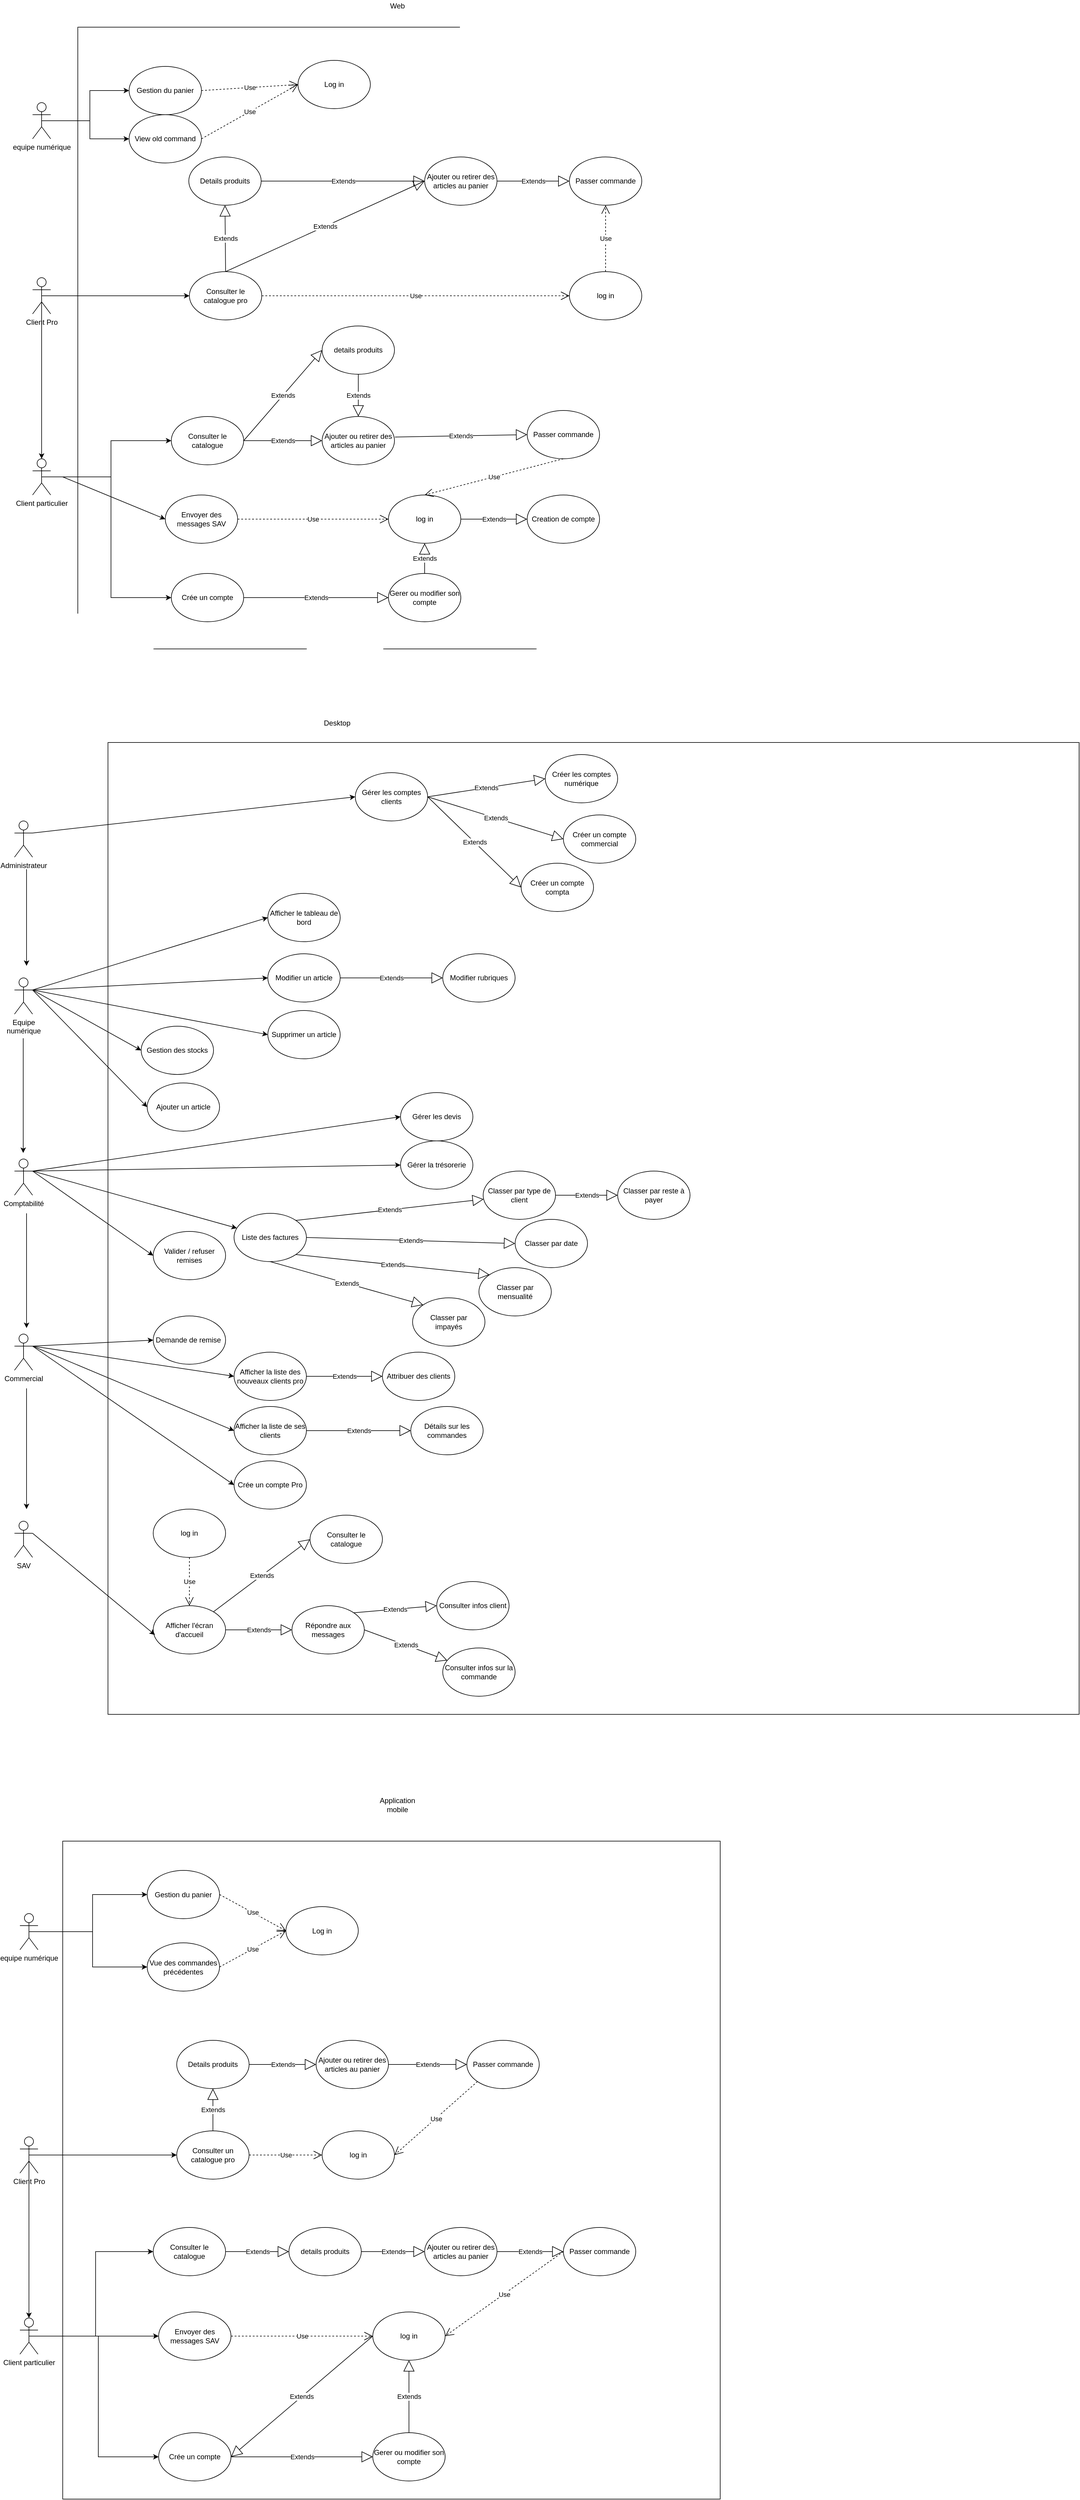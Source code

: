 <mxfile version="15.4.1" type="github" pages="3">
  <diagram id="vIbPaeENSxZ1AU0hc0tw" name="cas utilisation">
    <mxGraphModel dx="1662" dy="762" grid="1" gridSize="10" guides="1" tooltips="1" connect="1" arrows="1" fold="1" page="1" pageScale="1" pageWidth="827" pageHeight="1169" math="0" shadow="0">
      <root>
        <mxCell id="0" />
        <mxCell id="1" parent="0" />
        <mxCell id="_WJjknprnr4tP6I-FUNW-55" value="" style="whiteSpace=wrap;html=1;aspect=fixed;" parent="1" vertex="1">
          <mxGeometry x="205" y="1270" width="1610" height="1610" as="geometry" />
        </mxCell>
        <mxCell id="_WJjknprnr4tP6I-FUNW-2" value="" style="whiteSpace=wrap;html=1;aspect=fixed;" parent="1" vertex="1">
          <mxGeometry x="155" y="85" width="1030" height="1030" as="geometry" />
        </mxCell>
        <mxCell id="_WJjknprnr4tP6I-FUNW-58" style="edgeStyle=orthogonalEdgeStyle;rounded=0;orthogonalLoop=1;jettySize=auto;html=1;exitX=0.5;exitY=0.5;exitDx=0;exitDy=0;exitPerimeter=0;entryX=0;entryY=0.5;entryDx=0;entryDy=0;" parent="1" source="_WJjknprnr4tP6I-FUNW-3" target="_WJjknprnr4tP6I-FUNW-6" edge="1">
          <mxGeometry relative="1" as="geometry" />
        </mxCell>
        <mxCell id="_WJjknprnr4tP6I-FUNW-59" style="edgeStyle=orthogonalEdgeStyle;rounded=0;orthogonalLoop=1;jettySize=auto;html=1;exitX=0.5;exitY=0.5;exitDx=0;exitDy=0;exitPerimeter=0;entryX=0;entryY=0.5;entryDx=0;entryDy=0;" parent="1" source="_WJjknprnr4tP6I-FUNW-3" target="_WJjknprnr4tP6I-FUNW-16" edge="1">
          <mxGeometry relative="1" as="geometry" />
        </mxCell>
        <mxCell id="_WJjknprnr4tP6I-FUNW-3" value="equipe numérique" style="shape=umlActor;verticalLabelPosition=bottom;verticalAlign=top;html=1;outlineConnect=0;" parent="1" vertex="1">
          <mxGeometry x="80" y="210" width="30" height="60" as="geometry" />
        </mxCell>
        <mxCell id="_WJjknprnr4tP6I-FUNW-46" style="edgeStyle=orthogonalEdgeStyle;rounded=0;orthogonalLoop=1;jettySize=auto;html=1;exitX=0.5;exitY=0.5;exitDx=0;exitDy=0;exitPerimeter=0;entryX=0;entryY=0.5;entryDx=0;entryDy=0;" parent="1" source="_WJjknprnr4tP6I-FUNW-4" target="_WJjknprnr4tP6I-FUNW-35" edge="1">
          <mxGeometry relative="1" as="geometry" />
        </mxCell>
        <mxCell id="_WJjknprnr4tP6I-FUNW-53" style="edgeStyle=orthogonalEdgeStyle;rounded=0;orthogonalLoop=1;jettySize=auto;html=1;exitX=0.5;exitY=0.5;exitDx=0;exitDy=0;exitPerimeter=0;entryX=0;entryY=0.5;entryDx=0;entryDy=0;" parent="1" source="_WJjknprnr4tP6I-FUNW-4" target="_WJjknprnr4tP6I-FUNW-28" edge="1">
          <mxGeometry relative="1" as="geometry" />
        </mxCell>
        <mxCell id="_WJjknprnr4tP6I-FUNW-4" value="Client particulier" style="shape=umlActor;verticalLabelPosition=bottom;verticalAlign=top;html=1;outlineConnect=0;" parent="1" vertex="1">
          <mxGeometry x="80" y="800" width="30" height="60" as="geometry" />
        </mxCell>
        <mxCell id="_WJjknprnr4tP6I-FUNW-47" style="edgeStyle=orthogonalEdgeStyle;rounded=0;orthogonalLoop=1;jettySize=auto;html=1;exitX=0.5;exitY=0.5;exitDx=0;exitDy=0;exitPerimeter=0;entryX=0.5;entryY=0;entryDx=0;entryDy=0;entryPerimeter=0;" parent="1" source="_WJjknprnr4tP6I-FUNW-5" target="_WJjknprnr4tP6I-FUNW-4" edge="1">
          <mxGeometry relative="1" as="geometry" />
        </mxCell>
        <mxCell id="_WJjknprnr4tP6I-FUNW-84" style="edgeStyle=orthogonalEdgeStyle;rounded=0;orthogonalLoop=1;jettySize=auto;html=1;exitX=0.5;exitY=0.5;exitDx=0;exitDy=0;exitPerimeter=0;" parent="1" source="_WJjknprnr4tP6I-FUNW-5" target="_WJjknprnr4tP6I-FUNW-19" edge="1">
          <mxGeometry relative="1" as="geometry">
            <Array as="points">
              <mxPoint x="260" y="530" />
              <mxPoint x="260" y="530" />
            </Array>
          </mxGeometry>
        </mxCell>
        <mxCell id="_WJjknprnr4tP6I-FUNW-5" value="Client Pro" style="shape=umlActor;verticalLabelPosition=bottom;verticalAlign=top;html=1;outlineConnect=0;" parent="1" vertex="1">
          <mxGeometry x="80" y="500" width="30" height="60" as="geometry" />
        </mxCell>
        <mxCell id="_WJjknprnr4tP6I-FUNW-6" value="Gestion du panier" style="ellipse;whiteSpace=wrap;html=1;" parent="1" vertex="1">
          <mxGeometry x="240" y="150" width="120" height="80" as="geometry" />
        </mxCell>
        <mxCell id="_WJjknprnr4tP6I-FUNW-14" value="details produits" style="ellipse;whiteSpace=wrap;html=1;" parent="1" vertex="1">
          <mxGeometry x="560" y="580" width="120" height="80" as="geometry" />
        </mxCell>
        <mxCell id="_WJjknprnr4tP6I-FUNW-15" value="Log in" style="ellipse;whiteSpace=wrap;html=1;" parent="1" vertex="1">
          <mxGeometry x="520" y="140" width="120" height="80" as="geometry" />
        </mxCell>
        <mxCell id="_WJjknprnr4tP6I-FUNW-16" value="View old command" style="ellipse;whiteSpace=wrap;html=1;" parent="1" vertex="1">
          <mxGeometry x="240" y="230" width="120" height="80" as="geometry" />
        </mxCell>
        <mxCell id="_WJjknprnr4tP6I-FUNW-19" value="Consulter le catalogue pro" style="ellipse;whiteSpace=wrap;html=1;" parent="1" vertex="1">
          <mxGeometry x="340" y="490" width="120" height="80" as="geometry" />
        </mxCell>
        <mxCell id="_WJjknprnr4tP6I-FUNW-21" value="Afficher la liste de ses clients" style="ellipse;whiteSpace=wrap;html=1;" parent="1" vertex="1">
          <mxGeometry x="414" y="2370" width="120" height="80" as="geometry" />
        </mxCell>
        <mxCell id="_WJjknprnr4tP6I-FUNW-22" value="Details produits" style="ellipse;whiteSpace=wrap;html=1;" parent="1" vertex="1">
          <mxGeometry x="339" y="300" width="120" height="80" as="geometry" />
        </mxCell>
        <mxCell id="_WJjknprnr4tP6I-FUNW-25" value="Afficher le tableau de bord" style="ellipse;whiteSpace=wrap;html=1;" parent="1" vertex="1">
          <mxGeometry x="470" y="1520" width="120" height="80" as="geometry" />
        </mxCell>
        <mxCell id="_WJjknprnr4tP6I-FUNW-26" value="log in" style="ellipse;whiteSpace=wrap;html=1;" parent="1" vertex="1">
          <mxGeometry x="970" y="490" width="120" height="80" as="geometry" />
        </mxCell>
        <mxCell id="_WJjknprnr4tP6I-FUNW-28" value="Consulter le catalogue" style="ellipse;whiteSpace=wrap;html=1;" parent="1" vertex="1">
          <mxGeometry x="310" y="730" width="120" height="80" as="geometry" />
        </mxCell>
        <mxCell id="_WJjknprnr4tP6I-FUNW-35" value="Crée un compte" style="ellipse;whiteSpace=wrap;html=1;" parent="1" vertex="1">
          <mxGeometry x="310" y="990" width="120" height="80" as="geometry" />
        </mxCell>
        <mxCell id="_WJjknprnr4tP6I-FUNW-37" value="Attribuer des clients" style="ellipse;whiteSpace=wrap;html=1;" parent="1" vertex="1">
          <mxGeometry x="660" y="2280" width="120" height="80" as="geometry" />
        </mxCell>
        <mxCell id="_WJjknprnr4tP6I-FUNW-39" value="Gerer ou modifier son compte" style="ellipse;whiteSpace=wrap;html=1;" parent="1" vertex="1">
          <mxGeometry x="670" y="990" width="120" height="80" as="geometry" />
        </mxCell>
        <mxCell id="_WJjknprnr4tP6I-FUNW-40" value="log in" style="ellipse;whiteSpace=wrap;html=1;" parent="1" vertex="1">
          <mxGeometry x="670" y="860" width="120" height="80" as="geometry" />
        </mxCell>
        <mxCell id="_WJjknprnr4tP6I-FUNW-50" value="Extends" style="endArrow=block;endSize=16;endFill=0;html=1;exitX=1;exitY=0.5;exitDx=0;exitDy=0;entryX=0;entryY=0.5;entryDx=0;entryDy=0;" parent="1" source="_WJjknprnr4tP6I-FUNW-35" target="_WJjknprnr4tP6I-FUNW-39" edge="1">
          <mxGeometry width="160" relative="1" as="geometry">
            <mxPoint x="470" y="800" as="sourcePoint" />
            <mxPoint x="630" y="800" as="targetPoint" />
          </mxGeometry>
        </mxCell>
        <mxCell id="_WJjknprnr4tP6I-FUNW-51" value="Extends" style="endArrow=block;endSize=16;endFill=0;html=1;exitX=0.5;exitY=0;exitDx=0;exitDy=0;entryX=0.5;entryY=1;entryDx=0;entryDy=0;" parent="1" source="_WJjknprnr4tP6I-FUNW-39" target="_WJjknprnr4tP6I-FUNW-40" edge="1">
          <mxGeometry width="160" relative="1" as="geometry">
            <mxPoint x="470" y="800" as="sourcePoint" />
            <mxPoint x="630" y="800" as="targetPoint" />
          </mxGeometry>
        </mxCell>
        <mxCell id="_WJjknprnr4tP6I-FUNW-54" value="Equipe &lt;br&gt;numérique&lt;br&gt;" style="shape=umlActor;verticalLabelPosition=bottom;verticalAlign=top;html=1;" parent="1" vertex="1">
          <mxGeometry x="50" y="1660" width="30" height="60" as="geometry" />
        </mxCell>
        <mxCell id="_WJjknprnr4tP6I-FUNW-56" value="Desktop" style="text;html=1;strokeColor=none;fillColor=none;align=center;verticalAlign=middle;whiteSpace=wrap;rounded=0;" parent="1" vertex="1">
          <mxGeometry x="240" y="1213" width="690" height="50" as="geometry" />
        </mxCell>
        <mxCell id="_WJjknprnr4tP6I-FUNW-57" value="Commercial" style="shape=umlActor;verticalLabelPosition=bottom;verticalAlign=top;html=1;outlineConnect=0;" parent="1" vertex="1">
          <mxGeometry x="50" y="2250" width="30" height="60" as="geometry" />
        </mxCell>
        <mxCell id="_WJjknprnr4tP6I-FUNW-60" value="Use" style="endArrow=open;endSize=12;dashed=1;html=1;exitX=1;exitY=0.5;exitDx=0;exitDy=0;entryX=0;entryY=0.5;entryDx=0;entryDy=0;" parent="1" source="_WJjknprnr4tP6I-FUNW-6" target="_WJjknprnr4tP6I-FUNW-15" edge="1">
          <mxGeometry width="160" relative="1" as="geometry">
            <mxPoint x="450" y="350" as="sourcePoint" />
            <mxPoint x="610" y="350" as="targetPoint" />
          </mxGeometry>
        </mxCell>
        <mxCell id="_WJjknprnr4tP6I-FUNW-61" value="Use" style="endArrow=open;endSize=12;dashed=1;html=1;exitX=1;exitY=0.5;exitDx=0;exitDy=0;entryX=0;entryY=0.5;entryDx=0;entryDy=0;" parent="1" source="_WJjknprnr4tP6I-FUNW-16" target="_WJjknprnr4tP6I-FUNW-15" edge="1">
          <mxGeometry width="160" relative="1" as="geometry">
            <mxPoint x="370.0" y="190" as="sourcePoint" />
            <mxPoint x="480" y="250" as="targetPoint" />
            <Array as="points" />
          </mxGeometry>
        </mxCell>
        <mxCell id="_WJjknprnr4tP6I-FUNW-62" value="Web" style="text;html=1;strokeColor=none;fillColor=none;align=center;verticalAlign=middle;whiteSpace=wrap;rounded=0;" parent="1" vertex="1">
          <mxGeometry x="320" y="40" width="730" height="20" as="geometry" />
        </mxCell>
        <mxCell id="_WJjknprnr4tP6I-FUNW-66" value="Application mobile" style="text;html=1;strokeColor=none;fillColor=none;align=center;verticalAlign=middle;whiteSpace=wrap;rounded=0;" parent="1" vertex="1">
          <mxGeometry x="665" y="3020" width="40" height="20" as="geometry" />
        </mxCell>
        <mxCell id="_WJjknprnr4tP6I-FUNW-75" value="View catalogue" style="ellipse;whiteSpace=wrap;html=1;" parent="1" vertex="1">
          <mxGeometry x="280" y="3423" width="120" height="80" as="geometry" />
        </mxCell>
        <mxCell id="_WJjknprnr4tP6I-FUNW-76" value="filtrer" style="ellipse;whiteSpace=wrap;html=1;" parent="1" vertex="1">
          <mxGeometry x="590" y="3423" width="120" height="80" as="geometry" />
        </mxCell>
        <mxCell id="_WJjknprnr4tP6I-FUNW-77" value="Details produits" style="ellipse;whiteSpace=wrap;html=1;" parent="1" vertex="1">
          <mxGeometry x="391" y="3148.5" width="120" height="80" as="geometry" />
        </mxCell>
        <mxCell id="_WJjknprnr4tP6I-FUNW-80" value="Extends" style="endArrow=block;endSize=16;endFill=0;html=1;entryX=0;entryY=0.5;entryDx=0;entryDy=0;exitX=1;exitY=0.5;exitDx=0;exitDy=0;" parent="1" source="_WJjknprnr4tP6I-FUNW-75" target="_WJjknprnr4tP6I-FUNW-76" edge="1">
          <mxGeometry width="160" relative="1" as="geometry">
            <mxPoint x="410" y="3463" as="sourcePoint" />
            <mxPoint x="570" y="3463" as="targetPoint" />
          </mxGeometry>
        </mxCell>
        <mxCell id="_WJjknprnr4tP6I-FUNW-82" value="Extends" style="endArrow=block;endSize=16;endFill=0;html=1;exitX=1;exitY=0.5;exitDx=0;exitDy=0;entryX=0;entryY=0.5;entryDx=0;entryDy=0;" parent="1" source="_WJjknprnr4tP6I-FUNW-28" target="_WJjknprnr4tP6I-FUNW-14" edge="1">
          <mxGeometry width="160" relative="1" as="geometry">
            <mxPoint x="520" y="650" as="sourcePoint" />
            <mxPoint x="680" y="650" as="targetPoint" />
          </mxGeometry>
        </mxCell>
        <mxCell id="_WJjknprnr4tP6I-FUNW-85" value="Use" style="endArrow=open;endSize=12;dashed=1;html=1;exitX=1;exitY=0.5;exitDx=0;exitDy=0;entryX=0;entryY=0.5;entryDx=0;entryDy=0;" parent="1" source="_WJjknprnr4tP6I-FUNW-19" target="_WJjknprnr4tP6I-FUNW-26" edge="1">
          <mxGeometry width="160" relative="1" as="geometry">
            <mxPoint x="430.0" y="520" as="sourcePoint" />
            <mxPoint x="550.0" y="460" as="targetPoint" />
            <Array as="points">
              <mxPoint x="510" y="530" />
            </Array>
          </mxGeometry>
        </mxCell>
        <mxCell id="_WJjknprnr4tP6I-FUNW-86" value="Extends" style="endArrow=block;endSize=16;endFill=0;html=1;exitX=0.5;exitY=0;exitDx=0;exitDy=0;entryX=0.5;entryY=1;entryDx=0;entryDy=0;" parent="1" source="_WJjknprnr4tP6I-FUNW-19" target="_WJjknprnr4tP6I-FUNW-22" edge="1">
          <mxGeometry width="160" relative="1" as="geometry">
            <mxPoint x="480" y="600" as="sourcePoint" />
            <mxPoint x="640" y="600" as="targetPoint" />
          </mxGeometry>
        </mxCell>
        <mxCell id="bw_EP1xAQmrHDkZzsWwj-7" value="Extends" style="endArrow=block;endSize=16;endFill=0;html=1;exitX=1;exitY=0.5;exitDx=0;exitDy=0;" parent="1" source="_WJjknprnr4tP6I-FUNW-21" target="bw_EP1xAQmrHDkZzsWwj-8" edge="1">
          <mxGeometry width="160" relative="1" as="geometry">
            <mxPoint x="810" y="2240" as="sourcePoint" />
            <mxPoint x="910" y="2239.41" as="targetPoint" />
          </mxGeometry>
        </mxCell>
        <mxCell id="bw_EP1xAQmrHDkZzsWwj-8" value="Détails sur les commandes" style="ellipse;whiteSpace=wrap;html=1;" parent="1" vertex="1">
          <mxGeometry x="707" y="2370" width="120" height="80" as="geometry" />
        </mxCell>
        <mxCell id="bw_EP1xAQmrHDkZzsWwj-11" value="Modifier un article" style="ellipse;whiteSpace=wrap;html=1;" parent="1" vertex="1">
          <mxGeometry x="470" y="1620" width="120" height="80" as="geometry" />
        </mxCell>
        <mxCell id="bw_EP1xAQmrHDkZzsWwj-12" value="Supprimer un article" style="ellipse;whiteSpace=wrap;html=1;" parent="1" vertex="1">
          <mxGeometry x="470" y="1714" width="120" height="80" as="geometry" />
        </mxCell>
        <mxCell id="bw_EP1xAQmrHDkZzsWwj-13" value="Ajouter un article" style="ellipse;whiteSpace=wrap;html=1;" parent="1" vertex="1">
          <mxGeometry x="270" y="1834" width="120" height="80" as="geometry" />
        </mxCell>
        <mxCell id="bw_EP1xAQmrHDkZzsWwj-32" style="edgeStyle=orthogonalEdgeStyle;rounded=0;orthogonalLoop=1;jettySize=auto;html=1;exitX=0.5;exitY=1;exitDx=0;exitDy=0;" parent="1" source="bw_EP1xAQmrHDkZzsWwj-12" target="bw_EP1xAQmrHDkZzsWwj-12" edge="1">
          <mxGeometry relative="1" as="geometry" />
        </mxCell>
        <mxCell id="bw_EP1xAQmrHDkZzsWwj-33" value="Afficher la liste des nouveaux clients pro" style="ellipse;whiteSpace=wrap;html=1;" parent="1" vertex="1">
          <mxGeometry x="414" y="2280" width="120" height="80" as="geometry" />
        </mxCell>
        <mxCell id="bw_EP1xAQmrHDkZzsWwj-35" value="Extends" style="endArrow=block;endSize=16;endFill=0;html=1;entryX=0;entryY=0.5;entryDx=0;entryDy=0;exitX=1;exitY=0.5;exitDx=0;exitDy=0;" parent="1" source="bw_EP1xAQmrHDkZzsWwj-33" target="_WJjknprnr4tP6I-FUNW-37" edge="1">
          <mxGeometry width="160" relative="1" as="geometry">
            <mxPoint x="848" y="1990" as="sourcePoint" />
            <mxPoint x="669.996" y="2092.216" as="targetPoint" />
          </mxGeometry>
        </mxCell>
        <mxCell id="bw_EP1xAQmrHDkZzsWwj-36" value="Créer un compte commercial" style="ellipse;whiteSpace=wrap;html=1;" parent="1" vertex="1">
          <mxGeometry x="960" y="1390" width="120" height="80" as="geometry" />
        </mxCell>
        <mxCell id="bw_EP1xAQmrHDkZzsWwj-38" value="Gérer les comptes clients" style="ellipse;whiteSpace=wrap;html=1;" parent="1" vertex="1">
          <mxGeometry x="615" y="1320" width="120" height="80" as="geometry" />
        </mxCell>
        <mxCell id="bw_EP1xAQmrHDkZzsWwj-42" value="Extends" style="endArrow=block;endSize=16;endFill=0;html=1;entryX=0;entryY=0.5;entryDx=0;entryDy=0;exitX=1;exitY=0.5;exitDx=0;exitDy=0;" parent="1" source="bw_EP1xAQmrHDkZzsWwj-38" target="bw_EP1xAQmrHDkZzsWwj-44" edge="1">
          <mxGeometry width="160" relative="1" as="geometry">
            <mxPoint x="570" y="1220" as="sourcePoint" />
            <mxPoint x="420" y="1220" as="targetPoint" />
          </mxGeometry>
        </mxCell>
        <mxCell id="bw_EP1xAQmrHDkZzsWwj-44" value="Créer les comptes numérique" style="ellipse;whiteSpace=wrap;html=1;" parent="1" vertex="1">
          <mxGeometry x="930" y="1290" width="120" height="80" as="geometry" />
        </mxCell>
        <mxCell id="bw_EP1xAQmrHDkZzsWwj-46" value="Extends" style="endArrow=block;endSize=16;endFill=0;html=1;exitX=1;exitY=0.5;exitDx=0;exitDy=0;entryX=0;entryY=0.5;entryDx=0;entryDy=0;" parent="1" source="bw_EP1xAQmrHDkZzsWwj-38" target="bw_EP1xAQmrHDkZzsWwj-36" edge="1">
          <mxGeometry width="160" relative="1" as="geometry">
            <mxPoint x="579.96" y="1250" as="sourcePoint" />
            <mxPoint x="480" y="1298" as="targetPoint" />
          </mxGeometry>
        </mxCell>
        <mxCell id="sxqIxiEaWk7qJsh9OTaD-1" value="Envoyer des messages SAV" style="ellipse;whiteSpace=wrap;html=1;" parent="1" vertex="1">
          <mxGeometry x="300" y="860" width="120" height="80" as="geometry" />
        </mxCell>
        <mxCell id="sxqIxiEaWk7qJsh9OTaD-2" value="" style="endArrow=classic;html=1;entryX=0;entryY=0.5;entryDx=0;entryDy=0;" parent="1" target="sxqIxiEaWk7qJsh9OTaD-1" edge="1">
          <mxGeometry width="50" height="50" relative="1" as="geometry">
            <mxPoint x="130" y="830" as="sourcePoint" />
            <mxPoint x="630" y="620" as="targetPoint" />
          </mxGeometry>
        </mxCell>
        <mxCell id="sxqIxiEaWk7qJsh9OTaD-4" value="Use" style="endArrow=open;endSize=12;dashed=1;html=1;exitX=1;exitY=0.5;exitDx=0;exitDy=0;entryX=0;entryY=0.5;entryDx=0;entryDy=0;" parent="1" source="sxqIxiEaWk7qJsh9OTaD-1" target="_WJjknprnr4tP6I-FUNW-40" edge="1">
          <mxGeometry width="160" relative="1" as="geometry">
            <mxPoint x="440.0" y="950" as="sourcePoint" />
            <mxPoint x="590" y="780" as="targetPoint" />
          </mxGeometry>
        </mxCell>
        <mxCell id="sxqIxiEaWk7qJsh9OTaD-6" value="SAV" style="shape=umlActor;verticalLabelPosition=bottom;verticalAlign=top;html=1;outlineConnect=0;" parent="1" vertex="1">
          <mxGeometry x="50" y="2560" width="30" height="60" as="geometry" />
        </mxCell>
        <mxCell id="sxqIxiEaWk7qJsh9OTaD-7" value="Répondre aux messages" style="ellipse;whiteSpace=wrap;html=1;" parent="1" vertex="1">
          <mxGeometry x="510" y="2700" width="120" height="80" as="geometry" />
        </mxCell>
        <mxCell id="sxqIxiEaWk7qJsh9OTaD-11" value="log in" style="ellipse;whiteSpace=wrap;html=1;" parent="1" vertex="1">
          <mxGeometry x="280" y="2540" width="120" height="80" as="geometry" />
        </mxCell>
        <mxCell id="sxqIxiEaWk7qJsh9OTaD-12" value="Afficher l&#39;écran d&#39;accueil" style="ellipse;whiteSpace=wrap;html=1;" parent="1" vertex="1">
          <mxGeometry x="280" y="2700" width="120" height="80" as="geometry" />
        </mxCell>
        <mxCell id="sxqIxiEaWk7qJsh9OTaD-13" value="Consulter le catalo&lt;span style=&quot;color: rgba(0 , 0 , 0 , 0) ; font-family: monospace ; font-size: 0px&quot;&gt;%3CmxGraphModel%3E%3Croot%3E%3CmxCell%20id%3D%220%22%2F%3E%3CmxCell%20id%3D%221%22%20parent%3D%220%22%2F%3E%3CmxCell%20id%3D%222%22%20style%3D%22edgeStyle%3DorthogonalEdgeStyle%3Brounded%3D0%3BorthogonalLoop%3D1%3BjettySize%3Dauto%3Bhtml%3D1%3BexitX%3D0.5%3BexitY%3D0.5%3BexitDx%3D0%3BexitDy%3D0%3BexitPerimeter%3D0%3BentryX%3D0%3BentryY%3D0.5%3BentryDx%3D0%3BentryDy%3D0%3B%22%20edge%3D%221%22%20parent%3D%221%22%3E%3CmxGeometry%20relative%3D%221%22%20as%3D%22geometry%22%3E%3CmxPoint%20x%3D%2295%22%20y%3D%22830%22%20as%3D%22sourcePoint%22%2F%3E%3CmxPoint%20x%3D%22310%22%20y%3D%22650%22%20as%3D%22targetPoint%22%2F%3E%3C%2FmxGeometry%3E%3C%2FmxCell%3E%3C%2Froot%3E%3C%2FmxGraphModel%3E&amp;nbsp;&lt;/span&gt;gue" style="ellipse;whiteSpace=wrap;html=1;" parent="1" vertex="1">
          <mxGeometry x="540" y="2550" width="120" height="80" as="geometry" />
        </mxCell>
        <mxCell id="sxqIxiEaWk7qJsh9OTaD-15" value="Use" style="endArrow=open;endSize=12;dashed=1;html=1;entryX=0.5;entryY=0;entryDx=0;entryDy=0;" parent="1" source="sxqIxiEaWk7qJsh9OTaD-11" target="sxqIxiEaWk7qJsh9OTaD-12" edge="1">
          <mxGeometry width="160" relative="1" as="geometry">
            <mxPoint x="319" y="2690" as="sourcePoint" />
            <mxPoint x="319.41" y="2800" as="targetPoint" />
          </mxGeometry>
        </mxCell>
        <mxCell id="sxqIxiEaWk7qJsh9OTaD-16" value="Extends" style="endArrow=block;endSize=16;endFill=0;html=1;entryX=0;entryY=0.5;entryDx=0;entryDy=0;" parent="1" source="sxqIxiEaWk7qJsh9OTaD-12" target="sxqIxiEaWk7qJsh9OTaD-13" edge="1">
          <mxGeometry width="160" relative="1" as="geometry">
            <mxPoint x="319" y="2520" as="sourcePoint" />
            <mxPoint x="319.41" y="2600" as="targetPoint" />
          </mxGeometry>
        </mxCell>
        <mxCell id="sxqIxiEaWk7qJsh9OTaD-22" value="Consulter infos client" style="ellipse;whiteSpace=wrap;html=1;" parent="1" vertex="1">
          <mxGeometry x="750" y="2660" width="120" height="80" as="geometry" />
        </mxCell>
        <mxCell id="sxqIxiEaWk7qJsh9OTaD-24" value="Extends" style="endArrow=block;endSize=16;endFill=0;html=1;entryX=0;entryY=0.5;entryDx=0;entryDy=0;exitX=1;exitY=0;exitDx=0;exitDy=0;" parent="1" source="sxqIxiEaWk7qJsh9OTaD-7" target="sxqIxiEaWk7qJsh9OTaD-22" edge="1">
          <mxGeometry width="160" relative="1" as="geometry">
            <mxPoint x="760" y="2280" as="sourcePoint" />
            <mxPoint x="920" y="2280" as="targetPoint" />
          </mxGeometry>
        </mxCell>
        <mxCell id="sxqIxiEaWk7qJsh9OTaD-26" value="Consulter infos sur la commande" style="ellipse;whiteSpace=wrap;html=1;" parent="1" vertex="1">
          <mxGeometry x="760" y="2770" width="120" height="80" as="geometry" />
        </mxCell>
        <mxCell id="sxqIxiEaWk7qJsh9OTaD-27" value="Extends" style="endArrow=block;endSize=16;endFill=0;html=1;exitX=1;exitY=0.5;exitDx=0;exitDy=0;" parent="1" source="sxqIxiEaWk7qJsh9OTaD-7" target="sxqIxiEaWk7qJsh9OTaD-26" edge="1">
          <mxGeometry width="160" relative="1" as="geometry">
            <mxPoint x="710" y="2630" as="sourcePoint" />
            <mxPoint x="542.426" y="2751.716" as="targetPoint" />
          </mxGeometry>
        </mxCell>
        <mxCell id="sxqIxiEaWk7qJsh9OTaD-28" value="" style="endArrow=classic;html=1;exitX=1;exitY=0.333;exitDx=0;exitDy=0;exitPerimeter=0;entryX=0.024;entryY=0.604;entryDx=0;entryDy=0;entryPerimeter=0;" parent="1" source="sxqIxiEaWk7qJsh9OTaD-6" target="sxqIxiEaWk7qJsh9OTaD-12" edge="1">
          <mxGeometry width="50" height="50" relative="1" as="geometry">
            <mxPoint x="120" y="2680" as="sourcePoint" />
            <mxPoint x="470.0" y="2710" as="targetPoint" />
          </mxGeometry>
        </mxCell>
        <mxCell id="sxqIxiEaWk7qJsh9OTaD-29" value="" style="endArrow=classic;html=1;exitX=1;exitY=0.333;exitDx=0;exitDy=0;exitPerimeter=0;entryX=0;entryY=0.5;entryDx=0;entryDy=0;" parent="1" source="_WJjknprnr4tP6I-FUNW-57" target="bw_EP1xAQmrHDkZzsWwj-33" edge="1">
          <mxGeometry width="50" height="50" relative="1" as="geometry">
            <mxPoint x="520" y="2340" as="sourcePoint" />
            <mxPoint x="570" y="2290" as="targetPoint" />
          </mxGeometry>
        </mxCell>
        <mxCell id="sxqIxiEaWk7qJsh9OTaD-30" value="" style="endArrow=classic;html=1;entryX=0;entryY=0.5;entryDx=0;entryDy=0;" parent="1" target="_WJjknprnr4tP6I-FUNW-21" edge="1">
          <mxGeometry width="50" height="50" relative="1" as="geometry">
            <mxPoint x="80" y="2270" as="sourcePoint" />
            <mxPoint x="430.0" y="2130" as="targetPoint" />
          </mxGeometry>
        </mxCell>
        <mxCell id="sxqIxiEaWk7qJsh9OTaD-31" value="" style="endArrow=classic;html=1;exitX=1;exitY=0.333;exitDx=0;exitDy=0;exitPerimeter=0;entryX=0;entryY=0.5;entryDx=0;entryDy=0;" parent="1" source="sxqIxiEaWk7qJsh9OTaD-39" target="bw_EP1xAQmrHDkZzsWwj-38" edge="1">
          <mxGeometry width="50" height="50" relative="1" as="geometry">
            <mxPoint x="550" y="1879" as="sourcePoint" />
            <mxPoint x="600" y="1829" as="targetPoint" />
          </mxGeometry>
        </mxCell>
        <mxCell id="sxqIxiEaWk7qJsh9OTaD-32" value="" style="endArrow=classic;html=1;exitX=1;exitY=0.333;exitDx=0;exitDy=0;exitPerimeter=0;entryX=0;entryY=0.5;entryDx=0;entryDy=0;" parent="1" source="_WJjknprnr4tP6I-FUNW-54" target="bw_EP1xAQmrHDkZzsWwj-13" edge="1">
          <mxGeometry width="50" height="50" relative="1" as="geometry">
            <mxPoint x="70" y="1730" as="sourcePoint" />
            <mxPoint x="330.0" y="1999" as="targetPoint" />
          </mxGeometry>
        </mxCell>
        <mxCell id="sxqIxiEaWk7qJsh9OTaD-33" value="" style="endArrow=classic;html=1;exitX=1;exitY=0.333;exitDx=0;exitDy=0;exitPerimeter=0;entryX=0;entryY=0.5;entryDx=0;entryDy=0;" parent="1" source="_WJjknprnr4tP6I-FUNW-54" target="bw_EP1xAQmrHDkZzsWwj-12" edge="1">
          <mxGeometry width="50" height="50" relative="1" as="geometry">
            <mxPoint x="80" y="1740" as="sourcePoint" />
            <mxPoint x="330.0" y="1889" as="targetPoint" />
          </mxGeometry>
        </mxCell>
        <mxCell id="sxqIxiEaWk7qJsh9OTaD-34" value="" style="endArrow=classic;html=1;exitX=1;exitY=0.333;exitDx=0;exitDy=0;exitPerimeter=0;entryX=0;entryY=0.5;entryDx=0;entryDy=0;" parent="1" source="_WJjknprnr4tP6I-FUNW-54" target="bw_EP1xAQmrHDkZzsWwj-11" edge="1">
          <mxGeometry width="50" height="50" relative="1" as="geometry">
            <mxPoint x="70" y="1730" as="sourcePoint" />
            <mxPoint x="330.0" y="1789" as="targetPoint" />
          </mxGeometry>
        </mxCell>
        <mxCell id="sxqIxiEaWk7qJsh9OTaD-35" value="" style="endArrow=classic;html=1;entryX=0;entryY=0.5;entryDx=0;entryDy=0;exitX=1;exitY=0.333;exitDx=0;exitDy=0;exitPerimeter=0;" parent="1" source="_WJjknprnr4tP6I-FUNW-54" target="_WJjknprnr4tP6I-FUNW-25" edge="1">
          <mxGeometry width="50" height="50" relative="1" as="geometry">
            <mxPoint x="60" y="1719" as="sourcePoint" />
            <mxPoint x="330.0" y="1687" as="targetPoint" />
          </mxGeometry>
        </mxCell>
        <mxCell id="sxqIxiEaWk7qJsh9OTaD-39" value="Administrateur&lt;br&gt;" style="shape=umlActor;verticalLabelPosition=bottom;verticalAlign=top;html=1;" parent="1" vertex="1">
          <mxGeometry x="50" y="1400" width="30" height="60" as="geometry" />
        </mxCell>
        <mxCell id="sxqIxiEaWk7qJsh9OTaD-42" value="Comptabilité" style="shape=umlActor;verticalLabelPosition=bottom;verticalAlign=top;html=1;outlineConnect=0;" parent="1" vertex="1">
          <mxGeometry x="50" y="1960" width="30" height="60" as="geometry" />
        </mxCell>
        <mxCell id="sxqIxiEaWk7qJsh9OTaD-43" value="Liste des factures" style="ellipse;whiteSpace=wrap;html=1;" parent="1" vertex="1">
          <mxGeometry x="414" y="2050" width="120" height="80" as="geometry" />
        </mxCell>
        <mxCell id="sxqIxiEaWk7qJsh9OTaD-44" value="" style="endArrow=classic;html=1;exitX=1;exitY=0.333;exitDx=0;exitDy=0;exitPerimeter=0;" parent="1" source="sxqIxiEaWk7qJsh9OTaD-42" target="sxqIxiEaWk7qJsh9OTaD-43" edge="1">
          <mxGeometry width="50" height="50" relative="1" as="geometry">
            <mxPoint x="600" y="1940" as="sourcePoint" />
            <mxPoint x="650" y="1890" as="targetPoint" />
          </mxGeometry>
        </mxCell>
        <mxCell id="sxqIxiEaWk7qJsh9OTaD-46" value="Extends" style="endArrow=block;endSize=16;endFill=0;html=1;entryX=0;entryY=0.5;entryDx=0;entryDy=0;" parent="1" source="sxqIxiEaWk7qJsh9OTaD-12" target="sxqIxiEaWk7qJsh9OTaD-7" edge="1">
          <mxGeometry width="160" relative="1" as="geometry">
            <mxPoint x="860" y="2580" as="sourcePoint" />
            <mxPoint x="652.426" y="2651.716" as="targetPoint" />
          </mxGeometry>
        </mxCell>
        <mxCell id="sxqIxiEaWk7qJsh9OTaD-47" value="" style="endArrow=classic;html=1;" parent="1" edge="1">
          <mxGeometry width="50" height="50" relative="1" as="geometry">
            <mxPoint x="70" y="2340" as="sourcePoint" />
            <mxPoint x="70" y="2540" as="targetPoint" />
          </mxGeometry>
        </mxCell>
        <mxCell id="sxqIxiEaWk7qJsh9OTaD-48" value="" style="endArrow=classic;html=1;" parent="1" edge="1">
          <mxGeometry width="50" height="50" relative="1" as="geometry">
            <mxPoint x="70" y="2050" as="sourcePoint" />
            <mxPoint x="70" y="2240" as="targetPoint" />
          </mxGeometry>
        </mxCell>
        <mxCell id="sxqIxiEaWk7qJsh9OTaD-49" value="" style="endArrow=classic;html=1;" parent="1" edge="1">
          <mxGeometry width="50" height="50" relative="1" as="geometry">
            <mxPoint x="64.5" y="1760" as="sourcePoint" />
            <mxPoint x="64.5" y="1950" as="targetPoint" />
          </mxGeometry>
        </mxCell>
        <mxCell id="sxqIxiEaWk7qJsh9OTaD-50" value="" style="endArrow=classic;html=1;" parent="1" edge="1">
          <mxGeometry width="50" height="50" relative="1" as="geometry">
            <mxPoint x="70" y="1480" as="sourcePoint" />
            <mxPoint x="70" y="1640" as="targetPoint" />
          </mxGeometry>
        </mxCell>
        <mxCell id="sxqIxiEaWk7qJsh9OTaD-51" value="Demande de remise&amp;nbsp;" style="ellipse;whiteSpace=wrap;html=1;" parent="1" vertex="1">
          <mxGeometry x="280" y="2220" width="120" height="80" as="geometry" />
        </mxCell>
        <mxCell id="sxqIxiEaWk7qJsh9OTaD-52" value="" style="endArrow=classic;html=1;entryX=0;entryY=0.5;entryDx=0;entryDy=0;exitX=1;exitY=0.333;exitDx=0;exitDy=0;exitPerimeter=0;" parent="1" source="_WJjknprnr4tP6I-FUNW-57" target="sxqIxiEaWk7qJsh9OTaD-51" edge="1">
          <mxGeometry width="50" height="50" relative="1" as="geometry">
            <mxPoint x="80" y="2210" as="sourcePoint" />
            <mxPoint x="430" y="2190" as="targetPoint" />
          </mxGeometry>
        </mxCell>
        <mxCell id="sxqIxiEaWk7qJsh9OTaD-53" value="Valider / refuser remises" style="ellipse;whiteSpace=wrap;html=1;" parent="1" vertex="1">
          <mxGeometry x="280" y="2080" width="120" height="80" as="geometry" />
        </mxCell>
        <mxCell id="sxqIxiEaWk7qJsh9OTaD-54" value="" style="endArrow=classic;html=1;entryX=0;entryY=0.5;entryDx=0;entryDy=0;exitX=1;exitY=0.333;exitDx=0;exitDy=0;exitPerimeter=0;" parent="1" source="sxqIxiEaWk7qJsh9OTaD-42" target="sxqIxiEaWk7qJsh9OTaD-53" edge="1">
          <mxGeometry width="50" height="50" relative="1" as="geometry">
            <mxPoint x="80" y="1920" as="sourcePoint" />
            <mxPoint x="351.583" y="1889.128" as="targetPoint" />
          </mxGeometry>
        </mxCell>
        <mxCell id="sxqIxiEaWk7qJsh9OTaD-55" value="Classer par type de client" style="ellipse;whiteSpace=wrap;html=1;" parent="1" vertex="1">
          <mxGeometry x="827" y="1980" width="120" height="80" as="geometry" />
        </mxCell>
        <mxCell id="sxqIxiEaWk7qJsh9OTaD-56" value="Extends" style="endArrow=block;endSize=16;endFill=0;html=1;exitX=1;exitY=0;exitDx=0;exitDy=0;" parent="1" source="sxqIxiEaWk7qJsh9OTaD-43" target="sxqIxiEaWk7qJsh9OTaD-55" edge="1">
          <mxGeometry width="160" relative="1" as="geometry">
            <mxPoint x="837" y="2200" as="sourcePoint" />
            <mxPoint x="549.944" y="2208.273" as="targetPoint" />
          </mxGeometry>
        </mxCell>
        <mxCell id="sxqIxiEaWk7qJsh9OTaD-57" value="Classer par reste à payer" style="ellipse;whiteSpace=wrap;html=1;" parent="1" vertex="1">
          <mxGeometry x="1050" y="1980" width="120" height="80" as="geometry" />
        </mxCell>
        <mxCell id="sxqIxiEaWk7qJsh9OTaD-58" value="Extends" style="endArrow=block;endSize=16;endFill=0;html=1;entryX=0;entryY=0.5;entryDx=0;entryDy=0;exitX=1;exitY=0.5;exitDx=0;exitDy=0;" parent="1" source="sxqIxiEaWk7qJsh9OTaD-55" target="sxqIxiEaWk7qJsh9OTaD-57" edge="1">
          <mxGeometry width="160" relative="1" as="geometry">
            <mxPoint x="950" y="2180" as="sourcePoint" />
            <mxPoint x="850" y="1990" as="targetPoint" />
          </mxGeometry>
        </mxCell>
        <mxCell id="sxqIxiEaWk7qJsh9OTaD-59" value="Classer par date" style="ellipse;whiteSpace=wrap;html=1;" parent="1" vertex="1">
          <mxGeometry x="880" y="2060" width="120" height="80" as="geometry" />
        </mxCell>
        <mxCell id="sxqIxiEaWk7qJsh9OTaD-60" value="Classer par mensualité" style="ellipse;whiteSpace=wrap;html=1;" parent="1" vertex="1">
          <mxGeometry x="820" y="2140" width="120" height="80" as="geometry" />
        </mxCell>
        <mxCell id="sxqIxiEaWk7qJsh9OTaD-61" value="Extends" style="endArrow=block;endSize=16;endFill=0;html=1;entryX=0;entryY=0.5;entryDx=0;entryDy=0;exitX=1;exitY=0.5;exitDx=0;exitDy=0;" parent="1" source="sxqIxiEaWk7qJsh9OTaD-43" target="sxqIxiEaWk7qJsh9OTaD-59" edge="1">
          <mxGeometry width="160" relative="1" as="geometry">
            <mxPoint x="740" y="1930" as="sourcePoint" />
            <mxPoint x="582.426" y="1941.716" as="targetPoint" />
          </mxGeometry>
        </mxCell>
        <mxCell id="sxqIxiEaWk7qJsh9OTaD-62" value="Extends" style="endArrow=block;endSize=16;endFill=0;html=1;entryX=0;entryY=0;entryDx=0;entryDy=0;exitX=1;exitY=1;exitDx=0;exitDy=0;" parent="1" source="sxqIxiEaWk7qJsh9OTaD-43" target="sxqIxiEaWk7qJsh9OTaD-60" edge="1">
          <mxGeometry width="160" relative="1" as="geometry">
            <mxPoint x="740" y="2010" as="sourcePoint" />
            <mxPoint x="597.47" y="1981.494" as="targetPoint" />
          </mxGeometry>
        </mxCell>
        <mxCell id="sxqIxiEaWk7qJsh9OTaD-64" value="Classer par&lt;br&gt;impayés" style="ellipse;whiteSpace=wrap;html=1;" parent="1" vertex="1">
          <mxGeometry x="710" y="2190" width="120" height="80" as="geometry" />
        </mxCell>
        <mxCell id="sxqIxiEaWk7qJsh9OTaD-65" value="Extends" style="endArrow=block;endSize=16;endFill=0;html=1;entryX=0;entryY=0;entryDx=0;entryDy=0;exitX=0.5;exitY=1;exitDx=0;exitDy=0;" parent="1" source="sxqIxiEaWk7qJsh9OTaD-43" target="sxqIxiEaWk7qJsh9OTaD-64" edge="1">
          <mxGeometry width="160" relative="1" as="geometry">
            <mxPoint x="740.0" y="2100" as="sourcePoint" />
            <mxPoint x="592.426" y="1988.284" as="targetPoint" />
          </mxGeometry>
        </mxCell>
        <mxCell id="sxqIxiEaWk7qJsh9OTaD-66" value="Gérer la trésorerie" style="ellipse;whiteSpace=wrap;html=1;" parent="1" vertex="1">
          <mxGeometry x="690" y="1930" width="120" height="80" as="geometry" />
        </mxCell>
        <mxCell id="sxqIxiEaWk7qJsh9OTaD-67" value="" style="endArrow=classic;html=1;exitX=1;exitY=0.333;exitDx=0;exitDy=0;exitPerimeter=0;entryX=0;entryY=0.5;entryDx=0;entryDy=0;" parent="1" source="sxqIxiEaWk7qJsh9OTaD-42" target="sxqIxiEaWk7qJsh9OTaD-66" edge="1">
          <mxGeometry width="50" height="50" relative="1" as="geometry">
            <mxPoint x="90" y="1930" as="sourcePoint" />
            <mxPoint x="480.033" y="1938.667" as="targetPoint" />
          </mxGeometry>
        </mxCell>
        <mxCell id="sxqIxiEaWk7qJsh9OTaD-68" value="Gérer les devis" style="ellipse;whiteSpace=wrap;html=1;" parent="1" vertex="1">
          <mxGeometry x="690" y="1850" width="120" height="80" as="geometry" />
        </mxCell>
        <mxCell id="sxqIxiEaWk7qJsh9OTaD-69" value="" style="endArrow=classic;html=1;entryX=0;entryY=0.5;entryDx=0;entryDy=0;exitX=1;exitY=0.333;exitDx=0;exitDy=0;exitPerimeter=0;" parent="1" source="sxqIxiEaWk7qJsh9OTaD-42" target="sxqIxiEaWk7qJsh9OTaD-68" edge="1">
          <mxGeometry width="50" height="50" relative="1" as="geometry">
            <mxPoint x="80" y="1920" as="sourcePoint" />
            <mxPoint x="600" y="1840" as="targetPoint" />
          </mxGeometry>
        </mxCell>
        <mxCell id="sxqIxiEaWk7qJsh9OTaD-70" value="Gestion des stocks" style="ellipse;whiteSpace=wrap;html=1;" parent="1" vertex="1">
          <mxGeometry x="260" y="1740" width="120" height="80" as="geometry" />
        </mxCell>
        <mxCell id="sxqIxiEaWk7qJsh9OTaD-71" value="" style="endArrow=classic;html=1;exitX=1;exitY=0.333;exitDx=0;exitDy=0;exitPerimeter=0;entryX=0;entryY=0.5;entryDx=0;entryDy=0;" parent="1" source="_WJjknprnr4tP6I-FUNW-54" target="sxqIxiEaWk7qJsh9OTaD-70" edge="1">
          <mxGeometry width="50" height="50" relative="1" as="geometry">
            <mxPoint x="90" y="1630" as="sourcePoint" />
            <mxPoint x="860" y="1700" as="targetPoint" />
          </mxGeometry>
        </mxCell>
        <mxCell id="sxqIxiEaWk7qJsh9OTaD-72" value="Modifier rubriques" style="ellipse;whiteSpace=wrap;html=1;" parent="1" vertex="1">
          <mxGeometry x="760" y="1620" width="120" height="80" as="geometry" />
        </mxCell>
        <mxCell id="sxqIxiEaWk7qJsh9OTaD-73" value="Extends" style="endArrow=block;endSize=16;endFill=0;html=1;exitX=1;exitY=0.5;exitDx=0;exitDy=0;" parent="1" source="bw_EP1xAQmrHDkZzsWwj-11" target="sxqIxiEaWk7qJsh9OTaD-72" edge="1">
          <mxGeometry width="160" relative="1" as="geometry">
            <mxPoint x="634.906" y="1444.158" as="sourcePoint" />
            <mxPoint x="456.64" y="1392.8" as="targetPoint" />
          </mxGeometry>
        </mxCell>
        <mxCell id="syxAkxxTrpsWAFDamLsI-1" value="" style="whiteSpace=wrap;html=1;aspect=fixed;" parent="1" vertex="1">
          <mxGeometry x="130" y="3090" width="1090" height="1090" as="geometry" />
        </mxCell>
        <mxCell id="syxAkxxTrpsWAFDamLsI-37" style="edgeStyle=orthogonalEdgeStyle;rounded=0;orthogonalLoop=1;jettySize=auto;html=1;exitX=0.5;exitY=0.5;exitDx=0;exitDy=0;exitPerimeter=0;entryX=0;entryY=0.5;entryDx=0;entryDy=0;" parent="1" source="syxAkxxTrpsWAFDamLsI-39" target="syxAkxxTrpsWAFDamLsI-48" edge="1">
          <mxGeometry relative="1" as="geometry" />
        </mxCell>
        <mxCell id="syxAkxxTrpsWAFDamLsI-38" style="edgeStyle=orthogonalEdgeStyle;rounded=0;orthogonalLoop=1;jettySize=auto;html=1;exitX=0.5;exitY=0.5;exitDx=0;exitDy=0;exitPerimeter=0;entryX=0;entryY=0.5;entryDx=0;entryDy=0;" parent="1" source="syxAkxxTrpsWAFDamLsI-39" target="syxAkxxTrpsWAFDamLsI-51" edge="1">
          <mxGeometry relative="1" as="geometry" />
        </mxCell>
        <mxCell id="syxAkxxTrpsWAFDamLsI-39" value="equipe numérique" style="shape=umlActor;verticalLabelPosition=bottom;verticalAlign=top;html=1;outlineConnect=0;" parent="1" vertex="1">
          <mxGeometry x="59" y="3210" width="30" height="60" as="geometry" />
        </mxCell>
        <mxCell id="syxAkxxTrpsWAFDamLsI-41" style="edgeStyle=orthogonalEdgeStyle;rounded=0;orthogonalLoop=1;jettySize=auto;html=1;exitX=0.5;exitY=0.5;exitDx=0;exitDy=0;exitPerimeter=0;entryX=0;entryY=0.5;entryDx=0;entryDy=0;" parent="1" source="syxAkxxTrpsWAFDamLsI-44" target="syxAkxxTrpsWAFDamLsI-58" edge="1">
          <mxGeometry relative="1" as="geometry" />
        </mxCell>
        <mxCell id="syxAkxxTrpsWAFDamLsI-43" style="edgeStyle=orthogonalEdgeStyle;rounded=0;orthogonalLoop=1;jettySize=auto;html=1;exitX=0.5;exitY=0.5;exitDx=0;exitDy=0;exitPerimeter=0;entryX=0;entryY=0.5;entryDx=0;entryDy=0;" parent="1" source="syxAkxxTrpsWAFDamLsI-44" target="syxAkxxTrpsWAFDamLsI-56" edge="1">
          <mxGeometry relative="1" as="geometry" />
        </mxCell>
        <mxCell id="syxAkxxTrpsWAFDamLsI-44" value="Client particulier" style="shape=umlActor;verticalLabelPosition=bottom;verticalAlign=top;html=1;outlineConnect=0;" parent="1" vertex="1">
          <mxGeometry x="59" y="3880" width="30" height="60" as="geometry" />
        </mxCell>
        <mxCell id="syxAkxxTrpsWAFDamLsI-45" style="edgeStyle=orthogonalEdgeStyle;rounded=0;orthogonalLoop=1;jettySize=auto;html=1;exitX=0.5;exitY=0.5;exitDx=0;exitDy=0;exitPerimeter=0;entryX=0.5;entryY=0;entryDx=0;entryDy=0;entryPerimeter=0;" parent="1" source="syxAkxxTrpsWAFDamLsI-47" target="syxAkxxTrpsWAFDamLsI-44" edge="1">
          <mxGeometry relative="1" as="geometry" />
        </mxCell>
        <mxCell id="syxAkxxTrpsWAFDamLsI-46" style="edgeStyle=orthogonalEdgeStyle;rounded=0;orthogonalLoop=1;jettySize=auto;html=1;exitX=0.5;exitY=0.5;exitDx=0;exitDy=0;exitPerimeter=0;" parent="1" source="syxAkxxTrpsWAFDamLsI-47" target="syxAkxxTrpsWAFDamLsI-53" edge="1">
          <mxGeometry relative="1" as="geometry">
            <Array as="points">
              <mxPoint x="239" y="3610" />
              <mxPoint x="239" y="3610" />
            </Array>
          </mxGeometry>
        </mxCell>
        <mxCell id="syxAkxxTrpsWAFDamLsI-47" value="Client Pro" style="shape=umlActor;verticalLabelPosition=bottom;verticalAlign=top;html=1;outlineConnect=0;" parent="1" vertex="1">
          <mxGeometry x="59" y="3580" width="30" height="60" as="geometry" />
        </mxCell>
        <mxCell id="syxAkxxTrpsWAFDamLsI-48" value="Gestion du panier" style="ellipse;whiteSpace=wrap;html=1;" parent="1" vertex="1">
          <mxGeometry x="270" y="3138.5" width="120" height="80" as="geometry" />
        </mxCell>
        <mxCell id="syxAkxxTrpsWAFDamLsI-49" value="details produits" style="ellipse;whiteSpace=wrap;html=1;" parent="1" vertex="1">
          <mxGeometry x="505" y="3730" width="120" height="80" as="geometry" />
        </mxCell>
        <mxCell id="syxAkxxTrpsWAFDamLsI-50" value="Log in" style="ellipse;whiteSpace=wrap;html=1;" parent="1" vertex="1">
          <mxGeometry x="500" y="3198.5" width="120" height="80" as="geometry" />
        </mxCell>
        <mxCell id="syxAkxxTrpsWAFDamLsI-51" value="Vue des commandes précédentes" style="ellipse;whiteSpace=wrap;html=1;" parent="1" vertex="1">
          <mxGeometry x="270" y="3258.5" width="120" height="80" as="geometry" />
        </mxCell>
        <mxCell id="syxAkxxTrpsWAFDamLsI-52" value="Ajouter ou retirer des articles au panier" style="ellipse;whiteSpace=wrap;html=1;" parent="1" vertex="1">
          <mxGeometry x="730" y="3730" width="120" height="80" as="geometry" />
        </mxCell>
        <mxCell id="syxAkxxTrpsWAFDamLsI-53" value="Consulter un catalogue pro" style="ellipse;whiteSpace=wrap;html=1;" parent="1" vertex="1">
          <mxGeometry x="319" y="3570" width="120" height="80" as="geometry" />
        </mxCell>
        <mxCell id="syxAkxxTrpsWAFDamLsI-54" value="Details produits" style="ellipse;whiteSpace=wrap;html=1;" parent="1" vertex="1">
          <mxGeometry x="319" y="3420" width="120" height="80" as="geometry" />
        </mxCell>
        <mxCell id="syxAkxxTrpsWAFDamLsI-55" value="log in" style="ellipse;whiteSpace=wrap;html=1;" parent="1" vertex="1">
          <mxGeometry x="560" y="3570" width="120" height="80" as="geometry" />
        </mxCell>
        <mxCell id="syxAkxxTrpsWAFDamLsI-56" value="Consulter le catalogue" style="ellipse;whiteSpace=wrap;html=1;" parent="1" vertex="1">
          <mxGeometry x="280" y="3730" width="120" height="80" as="geometry" />
        </mxCell>
        <mxCell id="syxAkxxTrpsWAFDamLsI-58" value="Crée un compte" style="ellipse;whiteSpace=wrap;html=1;" parent="1" vertex="1">
          <mxGeometry x="289" y="4070" width="120" height="80" as="geometry" />
        </mxCell>
        <mxCell id="syxAkxxTrpsWAFDamLsI-59" value="Gerer ou modifier son compte" style="ellipse;whiteSpace=wrap;html=1;" parent="1" vertex="1">
          <mxGeometry x="644" y="4070" width="120" height="80" as="geometry" />
        </mxCell>
        <mxCell id="syxAkxxTrpsWAFDamLsI-60" value="log in" style="ellipse;whiteSpace=wrap;html=1;" parent="1" vertex="1">
          <mxGeometry x="644" y="3870" width="120" height="80" as="geometry" />
        </mxCell>
        <mxCell id="syxAkxxTrpsWAFDamLsI-62" value="Extends" style="endArrow=block;endSize=16;endFill=0;html=1;exitX=1;exitY=0.5;exitDx=0;exitDy=0;entryX=0;entryY=0.5;entryDx=0;entryDy=0;" parent="1" source="syxAkxxTrpsWAFDamLsI-58" target="syxAkxxTrpsWAFDamLsI-59" edge="1">
          <mxGeometry width="160" relative="1" as="geometry">
            <mxPoint x="449" y="3880" as="sourcePoint" />
            <mxPoint x="609" y="3880" as="targetPoint" />
          </mxGeometry>
        </mxCell>
        <mxCell id="syxAkxxTrpsWAFDamLsI-63" value="Extends" style="endArrow=block;endSize=16;endFill=0;html=1;exitX=0.5;exitY=0;exitDx=0;exitDy=0;entryX=0.5;entryY=1;entryDx=0;entryDy=0;" parent="1" source="syxAkxxTrpsWAFDamLsI-59" target="syxAkxxTrpsWAFDamLsI-60" edge="1">
          <mxGeometry width="160" relative="1" as="geometry">
            <mxPoint x="449" y="3880" as="sourcePoint" />
            <mxPoint x="609" y="3880" as="targetPoint" />
          </mxGeometry>
        </mxCell>
        <mxCell id="syxAkxxTrpsWAFDamLsI-64" value="Use" style="endArrow=open;endSize=12;dashed=1;html=1;exitX=1;exitY=0.5;exitDx=0;exitDy=0;entryX=0;entryY=0.5;entryDx=0;entryDy=0;" parent="1" source="syxAkxxTrpsWAFDamLsI-48" target="syxAkxxTrpsWAFDamLsI-50" edge="1">
          <mxGeometry width="160" relative="1" as="geometry">
            <mxPoint x="480" y="3348.5" as="sourcePoint" />
            <mxPoint x="640" y="3348.5" as="targetPoint" />
          </mxGeometry>
        </mxCell>
        <mxCell id="syxAkxxTrpsWAFDamLsI-65" value="Use" style="endArrow=open;endSize=12;dashed=1;html=1;exitX=1;exitY=0.5;exitDx=0;exitDy=0;entryX=0;entryY=0.5;entryDx=0;entryDy=0;" parent="1" source="syxAkxxTrpsWAFDamLsI-51" target="syxAkxxTrpsWAFDamLsI-50" edge="1">
          <mxGeometry width="160" relative="1" as="geometry">
            <mxPoint x="400.0" y="3188.5" as="sourcePoint" />
            <mxPoint x="510" y="3248.5" as="targetPoint" />
            <Array as="points" />
          </mxGeometry>
        </mxCell>
        <mxCell id="syxAkxxTrpsWAFDamLsI-66" value="Extends" style="endArrow=block;endSize=16;endFill=0;html=1;exitX=1;exitY=0.5;exitDx=0;exitDy=0;entryX=0;entryY=0.5;entryDx=0;entryDy=0;" parent="1" source="syxAkxxTrpsWAFDamLsI-56" target="syxAkxxTrpsWAFDamLsI-49" edge="1">
          <mxGeometry width="160" relative="1" as="geometry">
            <mxPoint x="499" y="3730" as="sourcePoint" />
            <mxPoint x="659" y="3730" as="targetPoint" />
          </mxGeometry>
        </mxCell>
        <mxCell id="syxAkxxTrpsWAFDamLsI-67" value="Use" style="endArrow=open;endSize=12;dashed=1;html=1;exitX=1;exitY=0.5;exitDx=0;exitDy=0;entryX=0;entryY=0.5;entryDx=0;entryDy=0;" parent="1" source="syxAkxxTrpsWAFDamLsI-53" target="syxAkxxTrpsWAFDamLsI-55" edge="1">
          <mxGeometry width="160" relative="1" as="geometry">
            <mxPoint x="409.0" y="3600" as="sourcePoint" />
            <mxPoint x="529.0" y="3540" as="targetPoint" />
          </mxGeometry>
        </mxCell>
        <mxCell id="syxAkxxTrpsWAFDamLsI-68" value="Extends" style="endArrow=block;endSize=16;endFill=0;html=1;exitX=0.5;exitY=0;exitDx=0;exitDy=0;entryX=0.5;entryY=1;entryDx=0;entryDy=0;" parent="1" source="syxAkxxTrpsWAFDamLsI-53" target="syxAkxxTrpsWAFDamLsI-54" edge="1">
          <mxGeometry width="160" relative="1" as="geometry">
            <mxPoint x="459" y="3680" as="sourcePoint" />
            <mxPoint x="619" y="3680" as="targetPoint" />
          </mxGeometry>
        </mxCell>
        <mxCell id="syxAkxxTrpsWAFDamLsI-69" value="Envoyer des messages SAV" style="ellipse;whiteSpace=wrap;html=1;" parent="1" vertex="1">
          <mxGeometry x="289" y="3870" width="120" height="80" as="geometry" />
        </mxCell>
        <mxCell id="syxAkxxTrpsWAFDamLsI-70" value="" style="endArrow=classic;html=1;entryX=0;entryY=0.5;entryDx=0;entryDy=0;" parent="1" target="syxAkxxTrpsWAFDamLsI-69" edge="1">
          <mxGeometry width="50" height="50" relative="1" as="geometry">
            <mxPoint x="109" y="3910" as="sourcePoint" />
            <mxPoint x="609" y="3700" as="targetPoint" />
          </mxGeometry>
        </mxCell>
        <mxCell id="syxAkxxTrpsWAFDamLsI-71" value="Use" style="endArrow=open;endSize=12;dashed=1;html=1;exitX=1;exitY=0.5;exitDx=0;exitDy=0;entryX=0;entryY=0.5;entryDx=0;entryDy=0;" parent="1" source="syxAkxxTrpsWAFDamLsI-69" target="syxAkxxTrpsWAFDamLsI-60" edge="1">
          <mxGeometry width="160" relative="1" as="geometry">
            <mxPoint x="419.0" y="4030" as="sourcePoint" />
            <mxPoint x="569" y="3860" as="targetPoint" />
          </mxGeometry>
        </mxCell>
        <mxCell id="VeeIQFnJJFn87ocDHGjO-1" value="Extends" style="endArrow=block;endSize=16;endFill=0;html=1;exitX=1;exitY=0.5;exitDx=0;exitDy=0;entryX=0;entryY=0.5;entryDx=0;entryDy=0;" parent="1" source="syxAkxxTrpsWAFDamLsI-49" target="syxAkxxTrpsWAFDamLsI-52" edge="1">
          <mxGeometry width="160" relative="1" as="geometry">
            <mxPoint x="610" y="3800" as="sourcePoint" />
            <mxPoint x="730" y="3800" as="targetPoint" />
          </mxGeometry>
        </mxCell>
        <mxCell id="VeeIQFnJJFn87ocDHGjO-2" value="Use" style="endArrow=open;endSize=12;dashed=1;html=1;exitX=0;exitY=1;exitDx=0;exitDy=0;entryX=1;entryY=0.5;entryDx=0;entryDy=0;" parent="1" source="VeeIQFnJJFn87ocDHGjO-3" target="syxAkxxTrpsWAFDamLsI-55" edge="1">
          <mxGeometry x="-0.004" y="1" width="160" relative="1" as="geometry">
            <mxPoint x="980" y="3750" as="sourcePoint" />
            <mxPoint x="650" y="3600" as="targetPoint" />
            <mxPoint x="-1" as="offset" />
          </mxGeometry>
        </mxCell>
        <mxCell id="VeeIQFnJJFn87ocDHGjO-3" value="Passer commande" style="ellipse;whiteSpace=wrap;html=1;" parent="1" vertex="1">
          <mxGeometry x="800" y="3420" width="120" height="80" as="geometry" />
        </mxCell>
        <mxCell id="VeeIQFnJJFn87ocDHGjO-4" value="Ajouter ou retirer des articles au panier" style="ellipse;whiteSpace=wrap;html=1;" parent="1" vertex="1">
          <mxGeometry x="550" y="3420" width="120" height="80" as="geometry" />
        </mxCell>
        <mxCell id="VeeIQFnJJFn87ocDHGjO-5" value="Extends" style="endArrow=block;endSize=16;endFill=0;html=1;exitX=1;exitY=0.5;exitDx=0;exitDy=0;entryX=0;entryY=0.5;entryDx=0;entryDy=0;" parent="1" source="syxAkxxTrpsWAFDamLsI-54" target="VeeIQFnJJFn87ocDHGjO-4" edge="1">
          <mxGeometry width="160" relative="1" as="geometry">
            <mxPoint x="516" y="3550" as="sourcePoint" />
            <mxPoint x="590" y="3490" as="targetPoint" />
          </mxGeometry>
        </mxCell>
        <mxCell id="VeeIQFnJJFn87ocDHGjO-6" value="Passer commande" style="ellipse;whiteSpace=wrap;html=1;" parent="1" vertex="1">
          <mxGeometry x="960" y="3730" width="120" height="80" as="geometry" />
        </mxCell>
        <mxCell id="VeeIQFnJJFn87ocDHGjO-7" value="Extends" style="endArrow=block;endSize=16;endFill=0;html=1;exitX=1;exitY=0.5;exitDx=0;exitDy=0;entryX=0;entryY=0.5;entryDx=0;entryDy=0;" parent="1" source="VeeIQFnJJFn87ocDHGjO-4" target="VeeIQFnJJFn87ocDHGjO-3" edge="1">
          <mxGeometry width="160" relative="1" as="geometry">
            <mxPoint x="614.5" y="3540" as="sourcePoint" />
            <mxPoint x="725.5" y="3540" as="targetPoint" />
            <Array as="points" />
          </mxGeometry>
        </mxCell>
        <mxCell id="VeeIQFnJJFn87ocDHGjO-8" value="Extends" style="endArrow=block;endSize=16;endFill=0;html=1;exitX=1;exitY=0.5;exitDx=0;exitDy=0;entryX=0;entryY=0.5;entryDx=0;entryDy=0;" parent="1" source="syxAkxxTrpsWAFDamLsI-52" target="VeeIQFnJJFn87ocDHGjO-6" edge="1">
          <mxGeometry width="160" relative="1" as="geometry">
            <mxPoint x="880" y="3769.5" as="sourcePoint" />
            <mxPoint x="1010" y="3769.5" as="targetPoint" />
            <Array as="points" />
          </mxGeometry>
        </mxCell>
        <mxCell id="VeeIQFnJJFn87ocDHGjO-9" value="Use" style="endArrow=open;endSize=12;dashed=1;html=1;exitX=0;exitY=0.5;exitDx=0;exitDy=0;entryX=1;entryY=0.5;entryDx=0;entryDy=0;" parent="1" source="VeeIQFnJJFn87ocDHGjO-6" target="syxAkxxTrpsWAFDamLsI-60" edge="1">
          <mxGeometry x="-0.004" y="1" width="160" relative="1" as="geometry">
            <mxPoint x="898.784" y="3818.284" as="sourcePoint" />
            <mxPoint x="761.21" y="3940" as="targetPoint" />
            <mxPoint x="-1" as="offset" />
          </mxGeometry>
        </mxCell>
        <mxCell id="VeeIQFnJJFn87ocDHGjO-10" value="Extends" style="endArrow=block;endSize=16;endFill=0;html=1;exitX=0;exitY=0.5;exitDx=0;exitDy=0;entryX=1;entryY=0.5;entryDx=0;entryDy=0;" parent="1" source="syxAkxxTrpsWAFDamLsI-60" target="syxAkxxTrpsWAFDamLsI-58" edge="1">
          <mxGeometry width="160" relative="1" as="geometry">
            <mxPoint x="815" y="3980" as="sourcePoint" />
            <mxPoint x="950" y="3910" as="targetPoint" />
            <Array as="points" />
          </mxGeometry>
        </mxCell>
        <mxCell id="VeeIQFnJJFn87ocDHGjO-14" value="Ajouter ou retirer des articles au panier" style="ellipse;whiteSpace=wrap;html=1;" parent="1" vertex="1">
          <mxGeometry x="730" y="300" width="120" height="80" as="geometry" />
        </mxCell>
        <mxCell id="VeeIQFnJJFn87ocDHGjO-15" value="Ajouter ou retirer des articles au panier" style="ellipse;whiteSpace=wrap;html=1;" parent="1" vertex="1">
          <mxGeometry x="560" y="730" width="120" height="80" as="geometry" />
        </mxCell>
        <mxCell id="VeeIQFnJJFn87ocDHGjO-16" value="Passer commande" style="ellipse;whiteSpace=wrap;html=1;" parent="1" vertex="1">
          <mxGeometry x="970" y="300" width="120" height="80" as="geometry" />
        </mxCell>
        <mxCell id="VeeIQFnJJFn87ocDHGjO-17" value="Passer commande" style="ellipse;whiteSpace=wrap;html=1;" parent="1" vertex="1">
          <mxGeometry x="900" y="720" width="120" height="80" as="geometry" />
        </mxCell>
        <mxCell id="VeeIQFnJJFn87ocDHGjO-18" value="Creation de compte" style="ellipse;whiteSpace=wrap;html=1;" parent="1" vertex="1">
          <mxGeometry x="900" y="860" width="120" height="80" as="geometry" />
        </mxCell>
        <mxCell id="VeeIQFnJJFn87ocDHGjO-20" value="Extends" style="endArrow=block;endSize=16;endFill=0;html=1;exitX=1;exitY=0.5;exitDx=0;exitDy=0;entryX=0;entryY=0.5;entryDx=0;entryDy=0;" parent="1" source="_WJjknprnr4tP6I-FUNW-22" target="VeeIQFnJJFn87ocDHGjO-14" edge="1">
          <mxGeometry width="160" relative="1" as="geometry">
            <mxPoint x="690" y="520" as="sourcePoint" />
            <mxPoint x="850" y="430" as="targetPoint" />
          </mxGeometry>
        </mxCell>
        <mxCell id="VeeIQFnJJFn87ocDHGjO-21" value="Extends" style="endArrow=block;endSize=16;endFill=0;html=1;exitX=1;exitY=0.5;exitDx=0;exitDy=0;entryX=0;entryY=0.5;entryDx=0;entryDy=0;" parent="1" source="VeeIQFnJJFn87ocDHGjO-14" target="VeeIQFnJJFn87ocDHGjO-16" edge="1">
          <mxGeometry width="160" relative="1" as="geometry">
            <mxPoint x="905" y="450" as="sourcePoint" />
            <mxPoint x="1010" y="450" as="targetPoint" />
          </mxGeometry>
        </mxCell>
        <mxCell id="VeeIQFnJJFn87ocDHGjO-22" value="Extends" style="endArrow=block;endSize=16;endFill=0;html=1;entryX=0;entryY=0.5;entryDx=0;entryDy=0;" parent="1" target="VeeIQFnJJFn87ocDHGjO-14" edge="1">
          <mxGeometry width="160" relative="1" as="geometry">
            <mxPoint x="400" y="490" as="sourcePoint" />
            <mxPoint x="665" y="380" as="targetPoint" />
          </mxGeometry>
        </mxCell>
        <mxCell id="VeeIQFnJJFn87ocDHGjO-23" value="Use" style="endArrow=open;endSize=12;dashed=1;html=1;exitX=0.5;exitY=0;exitDx=0;exitDy=0;entryX=0.5;entryY=1;entryDx=0;entryDy=0;" parent="1" source="_WJjknprnr4tP6I-FUNW-26" target="VeeIQFnJJFn87ocDHGjO-16" edge="1">
          <mxGeometry width="160" relative="1" as="geometry">
            <mxPoint x="700" y="470" as="sourcePoint" />
            <mxPoint x="800" y="470" as="targetPoint" />
            <Array as="points" />
          </mxGeometry>
        </mxCell>
        <mxCell id="VeeIQFnJJFn87ocDHGjO-27" value="Extends" style="endArrow=block;endSize=16;endFill=0;html=1;exitX=0.5;exitY=1;exitDx=0;exitDy=0;entryX=0.5;entryY=0;entryDx=0;entryDy=0;" parent="1" source="_WJjknprnr4tP6I-FUNW-14" target="VeeIQFnJJFn87ocDHGjO-15" edge="1">
          <mxGeometry width="160" relative="1" as="geometry">
            <mxPoint x="440" y="660" as="sourcePoint" />
            <mxPoint x="570" y="660" as="targetPoint" />
          </mxGeometry>
        </mxCell>
        <mxCell id="VeeIQFnJJFn87ocDHGjO-28" value="Extends" style="endArrow=block;endSize=16;endFill=0;html=1;exitX=1;exitY=0.5;exitDx=0;exitDy=0;entryX=0;entryY=0.5;entryDx=0;entryDy=0;" parent="1" source="_WJjknprnr4tP6I-FUNW-28" target="VeeIQFnJJFn87ocDHGjO-15" edge="1">
          <mxGeometry width="160" relative="1" as="geometry">
            <mxPoint x="450" y="670" as="sourcePoint" />
            <mxPoint x="580" y="670" as="targetPoint" />
          </mxGeometry>
        </mxCell>
        <mxCell id="VeeIQFnJJFn87ocDHGjO-29" value="Extends" style="endArrow=block;endSize=16;endFill=0;html=1;exitX=1.008;exitY=0.425;exitDx=0;exitDy=0;entryX=0;entryY=0.5;entryDx=0;entryDy=0;exitPerimeter=0;" parent="1" source="VeeIQFnJJFn87ocDHGjO-15" target="VeeIQFnJJFn87ocDHGjO-17" edge="1">
          <mxGeometry width="160" relative="1" as="geometry">
            <mxPoint x="730" y="720" as="sourcePoint" />
            <mxPoint x="730" y="790" as="targetPoint" />
          </mxGeometry>
        </mxCell>
        <mxCell id="VeeIQFnJJFn87ocDHGjO-30" value="Extends" style="endArrow=block;endSize=16;endFill=0;html=1;exitX=1;exitY=0.5;exitDx=0;exitDy=0;entryX=0;entryY=0.5;entryDx=0;entryDy=0;" parent="1" source="_WJjknprnr4tP6I-FUNW-40" target="VeeIQFnJJFn87ocDHGjO-18" edge="1">
          <mxGeometry width="160" relative="1" as="geometry">
            <mxPoint x="810.48" y="884" as="sourcePoint" />
            <mxPoint x="970" y="880" as="targetPoint" />
          </mxGeometry>
        </mxCell>
        <mxCell id="VeeIQFnJJFn87ocDHGjO-31" value="Use" style="endArrow=open;endSize=12;dashed=1;html=1;exitX=0.5;exitY=1;exitDx=0;exitDy=0;entryX=0.5;entryY=0;entryDx=0;entryDy=0;" parent="1" source="VeeIQFnJJFn87ocDHGjO-17" target="_WJjknprnr4tP6I-FUNW-40" edge="1">
          <mxGeometry width="160" relative="1" as="geometry">
            <mxPoint x="500" y="840" as="sourcePoint" />
            <mxPoint x="692.574" y="861.716" as="targetPoint" />
          </mxGeometry>
        </mxCell>
        <mxCell id="p7SK4UReiYf70NTSnapW-1" value="Crée un compte Pro" style="ellipse;whiteSpace=wrap;html=1;" parent="1" vertex="1">
          <mxGeometry x="414" y="2460" width="120" height="80" as="geometry" />
        </mxCell>
        <mxCell id="p7SK4UReiYf70NTSnapW-2" value="" style="endArrow=classic;html=1;entryX=0;entryY=0.5;entryDx=0;entryDy=0;exitX=1;exitY=0.333;exitDx=0;exitDy=0;exitPerimeter=0;" parent="1" source="_WJjknprnr4tP6I-FUNW-57" target="p7SK4UReiYf70NTSnapW-1" edge="1">
          <mxGeometry width="50" height="50" relative="1" as="geometry">
            <mxPoint x="260" y="2480" as="sourcePoint" />
            <mxPoint x="310" y="2430" as="targetPoint" />
            <Array as="points" />
          </mxGeometry>
        </mxCell>
        <mxCell id="kJbGvfY4uB8Kzho-gvQH-1" value="Créer un compte compta" style="ellipse;whiteSpace=wrap;html=1;" parent="1" vertex="1">
          <mxGeometry x="890" y="1470" width="120" height="80" as="geometry" />
        </mxCell>
        <mxCell id="kJbGvfY4uB8Kzho-gvQH-2" value="Extends" style="endArrow=block;endSize=16;endFill=0;html=1;entryX=0;entryY=0.5;entryDx=0;entryDy=0;exitX=1;exitY=0.5;exitDx=0;exitDy=0;" parent="1" source="bw_EP1xAQmrHDkZzsWwj-38" target="kJbGvfY4uB8Kzho-gvQH-1" edge="1">
          <mxGeometry width="160" relative="1" as="geometry">
            <mxPoint x="710" y="1430" as="sourcePoint" />
            <mxPoint x="935" y="1500" as="targetPoint" />
          </mxGeometry>
        </mxCell>
      </root>
    </mxGraphModel>
  </diagram>
  <diagram id="UzK1b-1QpFvhKLRRfbuE" name="diagramme de sequence">
    <mxGraphModel dx="1385" dy="635" grid="1" gridSize="10" guides="1" tooltips="1" connect="1" arrows="1" fold="1" page="1" pageScale="1" pageWidth="827" pageHeight="1169" math="0" shadow="0">
      <root>
        <mxCell id="2eCtWDNWOSwLcVXqUnuq-0" />
        <mxCell id="2eCtWDNWOSwLcVXqUnuq-1" parent="2eCtWDNWOSwLcVXqUnuq-0" />
        <mxCell id="2eCtWDNWOSwLcVXqUnuq-2" value="appli web" style="text;html=1;strokeColor=none;fillColor=none;align=center;verticalAlign=middle;whiteSpace=wrap;rounded=0;" parent="2eCtWDNWOSwLcVXqUnuq-1" vertex="1">
          <mxGeometry x="380" width="110" height="20" as="geometry" />
        </mxCell>
        <mxCell id="2eCtWDNWOSwLcVXqUnuq-3" value="client particulier" style="shape=umlLifeline;participant=umlActor;perimeter=lifelinePerimeter;whiteSpace=wrap;html=1;container=1;collapsible=0;recursiveResize=0;verticalAlign=top;spacingTop=36;outlineConnect=0;" parent="2eCtWDNWOSwLcVXqUnuq-1" vertex="1">
          <mxGeometry x="190" y="80" width="20" height="540" as="geometry" />
        </mxCell>
        <mxCell id="2eCtWDNWOSwLcVXqUnuq-4" value="" style="shape=umlLifeline;participant=umlEntity;perimeter=lifelinePerimeter;whiteSpace=wrap;html=1;container=1;collapsible=0;recursiveResize=0;verticalAlign=top;spacingTop=36;outlineConnect=0;" parent="2eCtWDNWOSwLcVXqUnuq-1" vertex="1">
          <mxGeometry x="650" y="80" width="40" height="530" as="geometry" />
        </mxCell>
        <mxCell id="2eCtWDNWOSwLcVXqUnuq-5" value="" style="endArrow=open;endFill=1;endSize=12;html=1;" parent="2eCtWDNWOSwLcVXqUnuq-1" source="2eCtWDNWOSwLcVXqUnuq-3" target="2eCtWDNWOSwLcVXqUnuq-4" edge="1">
          <mxGeometry width="160" relative="1" as="geometry">
            <mxPoint x="290" y="170" as="sourcePoint" />
            <mxPoint x="450" y="170" as="targetPoint" />
            <Array as="points">
              <mxPoint x="390" y="190" />
            </Array>
          </mxGeometry>
        </mxCell>
        <mxCell id="2eCtWDNWOSwLcVXqUnuq-6" value="" style="endArrow=open;endFill=1;endSize=12;html=1;" parent="2eCtWDNWOSwLcVXqUnuq-1" source="2eCtWDNWOSwLcVXqUnuq-3" target="2eCtWDNWOSwLcVXqUnuq-4" edge="1">
          <mxGeometry width="160" relative="1" as="geometry">
            <mxPoint x="200" y="479.5" as="sourcePoint" />
            <mxPoint x="570" y="479.5" as="targetPoint" />
            <Array as="points">
              <mxPoint x="390.5" y="479.5" />
            </Array>
          </mxGeometry>
        </mxCell>
        <mxCell id="2eCtWDNWOSwLcVXqUnuq-7" value="" style="endArrow=open;endFill=1;endSize=12;html=1;" parent="2eCtWDNWOSwLcVXqUnuq-1" source="2eCtWDNWOSwLcVXqUnuq-3" target="2eCtWDNWOSwLcVXqUnuq-4" edge="1">
          <mxGeometry width="160" relative="1" as="geometry">
            <mxPoint x="210" y="250" as="sourcePoint" />
            <mxPoint x="580" y="250" as="targetPoint" />
            <Array as="points">
              <mxPoint x="400.5" y="250" />
            </Array>
          </mxGeometry>
        </mxCell>
        <mxCell id="2eCtWDNWOSwLcVXqUnuq-9" value="" style="endArrow=open;endFill=1;endSize=12;html=1;" parent="2eCtWDNWOSwLcVXqUnuq-1" source="2eCtWDNWOSwLcVXqUnuq-4" target="2eCtWDNWOSwLcVXqUnuq-3" edge="1">
          <mxGeometry width="160" relative="1" as="geometry">
            <mxPoint x="640" y="590" as="sourcePoint" />
            <mxPoint x="220" y="590" as="targetPoint" />
            <Array as="points">
              <mxPoint x="450" y="590" />
              <mxPoint x="390.5" y="590" />
            </Array>
          </mxGeometry>
        </mxCell>
        <mxCell id="2eCtWDNWOSwLcVXqUnuq-12" value="" style="endArrow=open;endFill=1;endSize=12;html=1;" parent="2eCtWDNWOSwLcVXqUnuq-1" source="2eCtWDNWOSwLcVXqUnuq-3" target="2eCtWDNWOSwLcVXqUnuq-4" edge="1">
          <mxGeometry width="160" relative="1" as="geometry">
            <mxPoint x="225" y="550" as="sourcePoint" />
            <mxPoint x="635" y="550" as="targetPoint" />
            <Array as="points">
              <mxPoint x="395.5" y="550" />
            </Array>
          </mxGeometry>
        </mxCell>
        <mxCell id="2eCtWDNWOSwLcVXqUnuq-13" value="" style="endArrow=open;endFill=1;endSize=12;html=1;" parent="2eCtWDNWOSwLcVXqUnuq-1" source="2eCtWDNWOSwLcVXqUnuq-3" target="2eCtWDNWOSwLcVXqUnuq-4" edge="1">
          <mxGeometry width="160" relative="1" as="geometry">
            <mxPoint x="260" y="290" as="sourcePoint" />
            <mxPoint x="630" y="290" as="targetPoint" />
            <Array as="points">
              <mxPoint x="260" y="310" />
              <mxPoint x="390" y="310" />
              <mxPoint x="480" y="310" />
            </Array>
          </mxGeometry>
        </mxCell>
        <mxCell id="2eCtWDNWOSwLcVXqUnuq-14" value="" style="endArrow=open;endFill=1;endSize=12;html=1;" parent="2eCtWDNWOSwLcVXqUnuq-1" source="2eCtWDNWOSwLcVXqUnuq-3" target="2eCtWDNWOSwLcVXqUnuq-4" edge="1">
          <mxGeometry width="160" relative="1" as="geometry">
            <mxPoint x="260" y="320" as="sourcePoint" />
            <mxPoint x="630" y="320" as="targetPoint" />
            <Array as="points">
              <mxPoint x="360" y="370" />
              <mxPoint x="430" y="370" />
              <mxPoint x="470" y="370" />
            </Array>
          </mxGeometry>
        </mxCell>
        <mxCell id="2eCtWDNWOSwLcVXqUnuq-15" value="" style="endArrow=open;endFill=1;endSize=12;html=1;" parent="2eCtWDNWOSwLcVXqUnuq-1" source="2eCtWDNWOSwLcVXqUnuq-3" target="2eCtWDNWOSwLcVXqUnuq-4" edge="1">
          <mxGeometry width="160" relative="1" as="geometry">
            <mxPoint x="210" y="420" as="sourcePoint" />
            <mxPoint x="580" y="420" as="targetPoint" />
            <Array as="points">
              <mxPoint x="400.5" y="420" />
              <mxPoint x="560" y="420" />
            </Array>
          </mxGeometry>
        </mxCell>
        <mxCell id="2eCtWDNWOSwLcVXqUnuq-17" value="" style="endArrow=open;endFill=1;endSize=12;html=1;" parent="2eCtWDNWOSwLcVXqUnuq-1" source="2eCtWDNWOSwLcVXqUnuq-4" target="2eCtWDNWOSwLcVXqUnuq-3" edge="1">
          <mxGeometry width="160" relative="1" as="geometry">
            <mxPoint x="610" y="310" as="sourcePoint" />
            <mxPoint x="770" y="310" as="targetPoint" />
            <Array as="points">
              <mxPoint x="420" y="220" />
              <mxPoint x="300" y="220" />
            </Array>
          </mxGeometry>
        </mxCell>
        <mxCell id="2eCtWDNWOSwLcVXqUnuq-18" value="1-l&#39;acteur lance l&#39;appli" style="text;html=1;align=center;verticalAlign=middle;resizable=0;points=[];autosize=1;" parent="2eCtWDNWOSwLcVXqUnuq-1" vertex="1">
          <mxGeometry x="365" y="170" width="130" height="20" as="geometry" />
        </mxCell>
        <mxCell id="2eCtWDNWOSwLcVXqUnuq-19" value="2- le systeme affiche la page d&#39;accueil" style="text;html=1;align=center;verticalAlign=middle;resizable=0;points=[];autosize=1;" parent="2eCtWDNWOSwLcVXqUnuq-1" vertex="1">
          <mxGeometry x="330" y="200" width="220" height="20" as="geometry" />
        </mxCell>
        <mxCell id="2eCtWDNWOSwLcVXqUnuq-20" value="3-l&#39;acteur clique pour consulter la liste produit" style="text;html=1;align=center;verticalAlign=middle;resizable=0;points=[];autosize=1;" parent="2eCtWDNWOSwLcVXqUnuq-1" vertex="1">
          <mxGeometry x="310" y="230" width="260" height="20" as="geometry" />
        </mxCell>
        <mxCell id="2eCtWDNWOSwLcVXqUnuq-21" value="" style="endArrow=open;endFill=1;endSize=12;html=1;" parent="2eCtWDNWOSwLcVXqUnuq-1" source="2eCtWDNWOSwLcVXqUnuq-4" target="2eCtWDNWOSwLcVXqUnuq-3" edge="1">
          <mxGeometry width="160" relative="1" as="geometry">
            <mxPoint x="579.5" y="230" as="sourcePoint" />
            <mxPoint x="209.5" y="230" as="targetPoint" />
            <Array as="points">
              <mxPoint x="480" y="280" />
              <mxPoint x="300" y="280" />
            </Array>
          </mxGeometry>
        </mxCell>
        <mxCell id="2eCtWDNWOSwLcVXqUnuq-22" value="4-le systeme affiche la liste produit" style="text;html=1;align=center;verticalAlign=middle;resizable=0;points=[];autosize=1;" parent="2eCtWDNWOSwLcVXqUnuq-1" vertex="1">
          <mxGeometry x="340" y="260" width="200" height="20" as="geometry" />
        </mxCell>
        <mxCell id="2eCtWDNWOSwLcVXqUnuq-24" value="5- l&#39;acteur clique sur le produit désirer" style="text;html=1;align=center;verticalAlign=middle;resizable=0;points=[];autosize=1;" parent="2eCtWDNWOSwLcVXqUnuq-1" vertex="1">
          <mxGeometry x="320" y="290" width="220" height="20" as="geometry" />
        </mxCell>
        <mxCell id="2eCtWDNWOSwLcVXqUnuq-25" value="" style="endArrow=open;endFill=1;endSize=12;html=1;" parent="2eCtWDNWOSwLcVXqUnuq-1" source="2eCtWDNWOSwLcVXqUnuq-4" edge="1">
          <mxGeometry width="160" relative="1" as="geometry">
            <mxPoint x="570" y="340" as="sourcePoint" />
            <mxPoint x="200" y="340" as="targetPoint" />
            <Array as="points">
              <mxPoint x="480.5" y="340" />
              <mxPoint x="300.5" y="340" />
            </Array>
          </mxGeometry>
        </mxCell>
        <mxCell id="2eCtWDNWOSwLcVXqUnuq-26" value="6-le systeme affiche le details produit" style="text;html=1;align=center;verticalAlign=middle;resizable=0;points=[];autosize=1;" parent="2eCtWDNWOSwLcVXqUnuq-1" vertex="1">
          <mxGeometry x="325" y="320" width="210" height="20" as="geometry" />
        </mxCell>
        <mxCell id="2eCtWDNWOSwLcVXqUnuq-27" value="7-l&#39;acteur clique pour ajouter le produit au panier" style="text;html=1;align=center;verticalAlign=middle;resizable=0;points=[];autosize=1;" parent="2eCtWDNWOSwLcVXqUnuq-1" vertex="1">
          <mxGeometry x="300" y="350" width="270" height="20" as="geometry" />
        </mxCell>
        <mxCell id="2eCtWDNWOSwLcVXqUnuq-28" value="" style="endArrow=open;endFill=1;endSize=12;html=1;" parent="2eCtWDNWOSwLcVXqUnuq-1" source="2eCtWDNWOSwLcVXqUnuq-4" edge="1">
          <mxGeometry width="160" relative="1" as="geometry">
            <mxPoint x="570" y="400" as="sourcePoint" />
            <mxPoint x="200" y="400" as="targetPoint" />
            <Array as="points">
              <mxPoint x="480.5" y="400" />
              <mxPoint x="300.5" y="400" />
            </Array>
          </mxGeometry>
        </mxCell>
        <mxCell id="2eCtWDNWOSwLcVXqUnuq-29" value="8-le systeme ajoute le produit au panier et affiche la page panier" style="text;html=1;align=center;verticalAlign=middle;resizable=0;points=[];autosize=1;" parent="2eCtWDNWOSwLcVXqUnuq-1" vertex="1">
          <mxGeometry x="270" y="380" width="360" height="20" as="geometry" />
        </mxCell>
        <mxCell id="2eCtWDNWOSwLcVXqUnuq-31" value="9-l&#39;acteur confirme son panier&amp;nbsp;" style="text;html=1;align=center;verticalAlign=middle;resizable=0;points=[];autosize=1;" parent="2eCtWDNWOSwLcVXqUnuq-1" vertex="1">
          <mxGeometry x="350" y="400" width="180" height="20" as="geometry" />
        </mxCell>
        <mxCell id="2eCtWDNWOSwLcVXqUnuq-32" value="" style="endArrow=open;endFill=1;endSize=12;html=1;" parent="2eCtWDNWOSwLcVXqUnuq-1" source="2eCtWDNWOSwLcVXqUnuq-4" edge="1">
          <mxGeometry width="160" relative="1" as="geometry">
            <mxPoint x="570" y="450" as="sourcePoint" />
            <mxPoint x="200" y="450" as="targetPoint" />
            <Array as="points">
              <mxPoint x="480.5" y="450" />
              <mxPoint x="300.5" y="450" />
            </Array>
          </mxGeometry>
        </mxCell>
        <mxCell id="2eCtWDNWOSwLcVXqUnuq-33" value="10-le systeme affiche la page de connexion" style="text;html=1;align=center;verticalAlign=middle;resizable=0;points=[];autosize=1;" parent="2eCtWDNWOSwLcVXqUnuq-1" vertex="1">
          <mxGeometry x="315" y="430" width="250" height="20" as="geometry" />
        </mxCell>
        <mxCell id="2eCtWDNWOSwLcVXqUnuq-34" value="11-l&#39;acteur se connecte" style="text;html=1;align=center;verticalAlign=middle;resizable=0;points=[];autosize=1;" parent="2eCtWDNWOSwLcVXqUnuq-1" vertex="1">
          <mxGeometry x="360" y="460" width="140" height="20" as="geometry" />
        </mxCell>
        <mxCell id="2eCtWDNWOSwLcVXqUnuq-35" value="" style="endArrow=open;endFill=1;endSize=12;html=1;" parent="2eCtWDNWOSwLcVXqUnuq-1" source="2eCtWDNWOSwLcVXqUnuq-4" edge="1">
          <mxGeometry width="160" relative="1" as="geometry">
            <mxPoint x="570" y="510" as="sourcePoint" />
            <mxPoint x="200" y="510" as="targetPoint" />
            <Array as="points">
              <mxPoint x="530" y="510" />
              <mxPoint x="480.5" y="510" />
              <mxPoint x="300.5" y="510" />
            </Array>
          </mxGeometry>
        </mxCell>
        <mxCell id="2eCtWDNWOSwLcVXqUnuq-36" value="12- le systeme affiche la page de paiement et coordonées" style="text;html=1;align=center;verticalAlign=middle;resizable=0;points=[];autosize=1;" parent="2eCtWDNWOSwLcVXqUnuq-1" vertex="1">
          <mxGeometry x="280" y="490" width="320" height="20" as="geometry" />
        </mxCell>
        <mxCell id="2eCtWDNWOSwLcVXqUnuq-37" value="13- l&#39;acteur rempli et confirme sont paiment et ces coordonées" style="text;html=1;align=center;verticalAlign=middle;resizable=0;points=[];autosize=1;" parent="2eCtWDNWOSwLcVXqUnuq-1" vertex="1">
          <mxGeometry x="270" y="530" width="350" height="20" as="geometry" />
        </mxCell>
        <mxCell id="2eCtWDNWOSwLcVXqUnuq-40" value="14-le systeme verifie les données et affiche une page de confirmation avec facture&amp;nbsp;" style="text;html=1;align=center;verticalAlign=middle;resizable=0;points=[];autosize=1;" parent="2eCtWDNWOSwLcVXqUnuq-1" vertex="1">
          <mxGeometry x="210" y="565" width="460" height="20" as="geometry" />
        </mxCell>
        <mxCell id="1yczGn6xmbBr1dNz82Of-1" value="client particulier" style="shape=umlLifeline;participant=umlActor;perimeter=lifelinePerimeter;whiteSpace=wrap;html=1;container=1;collapsible=0;recursiveResize=0;verticalAlign=top;spacingTop=36;outlineConnect=0;" parent="2eCtWDNWOSwLcVXqUnuq-1" vertex="1">
          <mxGeometry x="190" y="650" width="20" height="310" as="geometry" />
        </mxCell>
        <mxCell id="1yczGn6xmbBr1dNz82Of-2" value="" style="shape=umlLifeline;participant=umlEntity;perimeter=lifelinePerimeter;whiteSpace=wrap;html=1;container=1;collapsible=0;recursiveResize=0;verticalAlign=top;spacingTop=36;outlineConnect=0;" parent="2eCtWDNWOSwLcVXqUnuq-1" vertex="1">
          <mxGeometry x="650" y="650" width="40" height="310" as="geometry" />
        </mxCell>
        <mxCell id="1yczGn6xmbBr1dNz82Of-3" value="Scénario secondaire 7." style="text;html=1;align=center;verticalAlign=middle;resizable=0;points=[];autosize=1;" parent="2eCtWDNWOSwLcVXqUnuq-1" vertex="1">
          <mxGeometry x="344" y="650" width="140" height="20" as="geometry" />
        </mxCell>
        <mxCell id="1yczGn6xmbBr1dNz82Of-4" value="7.1 l&#39;acteur clique sur supprimer le produit" style="text;html=1;align=center;verticalAlign=middle;resizable=0;points=[];autosize=1;" parent="2eCtWDNWOSwLcVXqUnuq-1" vertex="1">
          <mxGeometry x="300" y="740" width="240" height="20" as="geometry" />
        </mxCell>
        <mxCell id="1yczGn6xmbBr1dNz82Of-5" value="" style="endArrow=open;endFill=1;endSize=12;html=1;" parent="2eCtWDNWOSwLcVXqUnuq-1" source="1yczGn6xmbBr1dNz82Of-1" target="1yczGn6xmbBr1dNz82Of-2" edge="1">
          <mxGeometry width="160" relative="1" as="geometry">
            <mxPoint x="240" y="760" as="sourcePoint" />
            <mxPoint x="710" y="760" as="targetPoint" />
            <Array as="points">
              <mxPoint x="430.5" y="760" />
            </Array>
          </mxGeometry>
        </mxCell>
        <mxCell id="1yczGn6xmbBr1dNz82Of-6" value="" style="endArrow=open;endFill=1;endSize=12;html=1;entryX=0.7;entryY=0.484;entryDx=0;entryDy=0;entryPerimeter=0;exitX=0.425;exitY=0.481;exitDx=0;exitDy=0;exitPerimeter=0;" parent="2eCtWDNWOSwLcVXqUnuq-1" source="1yczGn6xmbBr1dNz82Of-2" target="1yczGn6xmbBr1dNz82Of-1" edge="1">
          <mxGeometry width="160" relative="1" as="geometry">
            <mxPoint x="640" y="800" as="sourcePoint" />
            <mxPoint x="230" y="800" as="targetPoint" />
            <Array as="points">
              <mxPoint x="521" y="800" />
            </Array>
          </mxGeometry>
        </mxCell>
        <mxCell id="1yczGn6xmbBr1dNz82Of-7" value="7.2 Le systéme supprime le produit du panier" style="text;html=1;align=center;verticalAlign=middle;resizable=0;points=[];autosize=1;" parent="2eCtWDNWOSwLcVXqUnuq-1" vertex="1">
          <mxGeometry x="285" y="780" width="260" height="20" as="geometry" />
        </mxCell>
        <mxCell id="1yczGn6xmbBr1dNz82Of-8" value="" style="endArrow=open;endFill=1;endSize=12;html=1;" parent="2eCtWDNWOSwLcVXqUnuq-1" edge="1">
          <mxGeometry width="160" relative="1" as="geometry">
            <mxPoint x="670" y="851" as="sourcePoint" />
            <mxPoint x="200" y="851" as="targetPoint" />
            <Array as="points">
              <mxPoint x="520.5" y="850.89" />
            </Array>
          </mxGeometry>
        </mxCell>
        <mxCell id="1yczGn6xmbBr1dNz82Of-9" value="7.3 Le systéme affiche un message d&#39;information et confirme la supression" style="text;html=1;align=center;verticalAlign=middle;resizable=0;points=[];autosize=1;" parent="2eCtWDNWOSwLcVXqUnuq-1" vertex="1">
          <mxGeometry x="240" y="830" width="410" height="20" as="geometry" />
        </mxCell>
        <mxCell id="1yczGn6xmbBr1dNz82Of-10" value="client particulier" style="shape=umlLifeline;participant=umlActor;perimeter=lifelinePerimeter;whiteSpace=wrap;html=1;container=1;collapsible=0;recursiveResize=0;verticalAlign=top;spacingTop=36;outlineConnect=0;" parent="2eCtWDNWOSwLcVXqUnuq-1" vertex="1">
          <mxGeometry x="190" y="1000" width="20" height="310" as="geometry" />
        </mxCell>
        <mxCell id="1yczGn6xmbBr1dNz82Of-11" value="" style="shape=umlLifeline;participant=umlEntity;perimeter=lifelinePerimeter;whiteSpace=wrap;html=1;container=1;collapsible=0;recursiveResize=0;verticalAlign=top;spacingTop=36;outlineConnect=0;" parent="2eCtWDNWOSwLcVXqUnuq-1" vertex="1">
          <mxGeometry x="650" y="990" width="40" height="310" as="geometry" />
        </mxCell>
        <mxCell id="1yczGn6xmbBr1dNz82Of-12" value="Scénario secondaire 11." style="text;html=1;align=center;verticalAlign=middle;resizable=0;points=[];autosize=1;" parent="2eCtWDNWOSwLcVXqUnuq-1" vertex="1">
          <mxGeometry x="330" y="1000" width="140" height="20" as="geometry" />
        </mxCell>
        <mxCell id="1yczGn6xmbBr1dNz82Of-13" value="" style="endArrow=open;endFill=1;endSize=12;html=1;" parent="2eCtWDNWOSwLcVXqUnuq-1" source="1yczGn6xmbBr1dNz82Of-10" target="1yczGn6xmbBr1dNz82Of-11" edge="1">
          <mxGeometry width="160" relative="1" as="geometry">
            <mxPoint x="210" y="1110" as="sourcePoint" />
            <mxPoint x="620" y="1110" as="targetPoint" />
            <Array as="points">
              <mxPoint x="431" y="1110" />
            </Array>
          </mxGeometry>
        </mxCell>
        <mxCell id="1yczGn6xmbBr1dNz82Of-14" value="11.1 L&#39;acteur n&#39;a pas de compte et click sur création de compte" style="text;html=1;align=center;verticalAlign=middle;resizable=0;points=[];autosize=1;" parent="2eCtWDNWOSwLcVXqUnuq-1" vertex="1">
          <mxGeometry x="245" y="1090" width="350" height="20" as="geometry" />
        </mxCell>
        <mxCell id="1yczGn6xmbBr1dNz82Of-16" value="11.2 Le systéme redirige l&#39;acteur vers la page création de compte" style="text;html=1;align=center;verticalAlign=middle;resizable=0;points=[];autosize=1;" parent="2eCtWDNWOSwLcVXqUnuq-1" vertex="1">
          <mxGeometry x="240" y="1120" width="360" height="20" as="geometry" />
        </mxCell>
        <mxCell id="1yczGn6xmbBr1dNz82Of-17" value="" style="endArrow=open;endFill=1;endSize=12;html=1;" parent="2eCtWDNWOSwLcVXqUnuq-1" source="1yczGn6xmbBr1dNz82Of-10" target="1yczGn6xmbBr1dNz82Of-11" edge="1">
          <mxGeometry width="160" relative="1" as="geometry">
            <mxPoint x="230" y="1180" as="sourcePoint" />
            <mxPoint x="650" y="1180" as="targetPoint" />
            <Array as="points">
              <mxPoint x="451.5" y="1180" />
            </Array>
          </mxGeometry>
        </mxCell>
        <mxCell id="1yczGn6xmbBr1dNz82Of-18" value="11.3 L&#39;acteur complete le formulaire d&#39;inscription et valide" style="text;html=1;align=center;verticalAlign=middle;resizable=0;points=[];autosize=1;" parent="2eCtWDNWOSwLcVXqUnuq-1" vertex="1">
          <mxGeometry x="250" y="1160" width="320" height="20" as="geometry" />
        </mxCell>
        <mxCell id="1yczGn6xmbBr1dNz82Of-23" value="" style="endArrow=open;endFill=1;endSize=12;html=1;" parent="2eCtWDNWOSwLcVXqUnuq-1" source="1yczGn6xmbBr1dNz82Of-11" target="1yczGn6xmbBr1dNz82Of-10" edge="1">
          <mxGeometry width="160" relative="1" as="geometry">
            <mxPoint x="660" y="1145" as="sourcePoint" />
            <mxPoint x="210" y="1144.5" as="targetPoint" />
            <Array as="points" />
          </mxGeometry>
        </mxCell>
        <mxCell id="QyWEvRrLvgz8IdWrTtop-2" value="" style="endArrow=open;endFill=1;endSize=12;html=1;exitX=0.425;exitY=0.735;exitDx=0;exitDy=0;exitPerimeter=0;" parent="2eCtWDNWOSwLcVXqUnuq-1" source="1yczGn6xmbBr1dNz82Of-11" target="1yczGn6xmbBr1dNz82Of-10" edge="1">
          <mxGeometry width="160" relative="1" as="geometry">
            <mxPoint x="640" y="1220" as="sourcePoint" />
            <mxPoint x="230" y="1220.11" as="targetPoint" />
            <Array as="points">
              <mxPoint x="550.5" y="1220" />
            </Array>
          </mxGeometry>
        </mxCell>
        <mxCell id="QyWEvRrLvgz8IdWrTtop-3" value="11.4 Le système enregistre les informations dans la bdd" style="text;html=1;align=center;verticalAlign=middle;resizable=0;points=[];autosize=1;" parent="2eCtWDNWOSwLcVXqUnuq-1" vertex="1">
          <mxGeometry x="260" y="1200" width="310" height="20" as="geometry" />
        </mxCell>
        <mxCell id="3K9HM4BQujLNt20yHvYf-0" value="" style="endArrow=open;endFill=1;endSize=12;html=1;exitX=0.425;exitY=0.735;exitDx=0;exitDy=0;exitPerimeter=0;" parent="2eCtWDNWOSwLcVXqUnuq-1" edge="1">
          <mxGeometry width="160" relative="1" as="geometry">
            <mxPoint x="663.75" y="1270" as="sourcePoint" />
            <mxPoint x="196.25" y="1272.15" as="targetPoint" />
            <Array as="points">
              <mxPoint x="547.25" y="1272.15" />
            </Array>
          </mxGeometry>
        </mxCell>
        <mxCell id="3K9HM4BQujLNt20yHvYf-1" value="11.5 le systéme affiche un mesage confirmant le création du compte" style="text;html=1;align=center;verticalAlign=middle;resizable=0;points=[];autosize=1;" parent="2eCtWDNWOSwLcVXqUnuq-1" vertex="1">
          <mxGeometry x="230" y="1250" width="380" height="20" as="geometry" />
        </mxCell>
      </root>
    </mxGraphModel>
  </diagram>
  <diagram id="hssjzz_ET1qIRq9pcZZl" name="diagram activités">
    <mxGraphModel dx="1662" dy="762" grid="1" gridSize="10" guides="1" tooltips="1" connect="1" arrows="1" fold="1" page="1" pageScale="1" pageWidth="827" pageHeight="1169" math="0" shadow="0">
      <root>
        <mxCell id="djxBuH8ia1CpdLSY0SB3-0" />
        <mxCell id="djxBuH8ia1CpdLSY0SB3-1" parent="djxBuH8ia1CpdLSY0SB3-0" />
        <mxCell id="YgWzc-fS4R2tjllfI5t9-0" value="" style="ellipse;html=1;shape=startState;fillColor=#000000;strokeColor=#ff0000;" parent="djxBuH8ia1CpdLSY0SB3-1" vertex="1">
          <mxGeometry x="384" y="10" width="30" height="30" as="geometry" />
        </mxCell>
        <mxCell id="YgWzc-fS4R2tjllfI5t9-1" value="" style="edgeStyle=orthogonalEdgeStyle;html=1;verticalAlign=bottom;endArrow=open;endSize=8;strokeColor=#ff0000;" parent="djxBuH8ia1CpdLSY0SB3-1" source="YgWzc-fS4R2tjllfI5t9-0" edge="1">
          <mxGeometry relative="1" as="geometry">
            <mxPoint x="400" y="90" as="targetPoint" />
          </mxGeometry>
        </mxCell>
        <mxCell id="RL8T75PQ1p0yXKM9AT7z-0" value="Type de client ?" style="rhombus;whiteSpace=wrap;html=1;fillColor=#ffffc0;strokeColor=#ff0000;" parent="djxBuH8ia1CpdLSY0SB3-1" vertex="1">
          <mxGeometry x="340" y="200" width="119" height="50" as="geometry" />
        </mxCell>
        <mxCell id="RL8T75PQ1p0yXKM9AT7z-1" value="Particulier" style="edgeStyle=orthogonalEdgeStyle;html=1;align=left;verticalAlign=bottom;endArrow=open;endSize=8;strokeColor=#ff0000;entryX=0;entryY=0.5;entryDx=0;entryDy=0;" parent="djxBuH8ia1CpdLSY0SB3-1" source="RL8T75PQ1p0yXKM9AT7z-0" target="RL8T75PQ1p0yXKM9AT7z-6" edge="1">
          <mxGeometry x="-1" y="5" relative="1" as="geometry">
            <mxPoint x="540" y="225" as="targetPoint" />
            <mxPoint as="offset" />
          </mxGeometry>
        </mxCell>
        <mxCell id="RL8T75PQ1p0yXKM9AT7z-2" value="Pro" style="edgeStyle=orthogonalEdgeStyle;html=1;align=left;verticalAlign=top;endArrow=open;endSize=8;strokeColor=#ff0000;exitX=0;exitY=0.5;exitDx=0;exitDy=0;entryX=1;entryY=0.5;entryDx=0;entryDy=0;" parent="djxBuH8ia1CpdLSY0SB3-1" source="RL8T75PQ1p0yXKM9AT7z-0" target="RL8T75PQ1p0yXKM9AT7z-3" edge="1">
          <mxGeometry x="-0.25" relative="1" as="geometry">
            <mxPoint x="270" y="225" as="targetPoint" />
            <mxPoint as="offset" />
          </mxGeometry>
        </mxCell>
        <mxCell id="RL8T75PQ1p0yXKM9AT7z-3" value="Log in&lt;br&gt;" style="rounded=1;whiteSpace=wrap;html=1;arcSize=40;fontColor=#000000;fillColor=#ffffc0;strokeColor=#ff0000;" parent="djxBuH8ia1CpdLSY0SB3-1" vertex="1">
          <mxGeometry x="140" y="205" width="120" height="40" as="geometry" />
        </mxCell>
        <mxCell id="RL8T75PQ1p0yXKM9AT7z-4" value="" style="edgeStyle=orthogonalEdgeStyle;html=1;verticalAlign=bottom;endArrow=open;endSize=8;strokeColor=#ff0000;entryX=0.5;entryY=0;entryDx=0;entryDy=0;" parent="djxBuH8ia1CpdLSY0SB3-1" source="RL8T75PQ1p0yXKM9AT7z-3" target="RL8T75PQ1p0yXKM9AT7z-9" edge="1">
          <mxGeometry relative="1" as="geometry">
            <mxPoint x="200" y="280" as="targetPoint" />
          </mxGeometry>
        </mxCell>
        <mxCell id="RL8T75PQ1p0yXKM9AT7z-6" value="catalogue client particulier" style="rounded=1;whiteSpace=wrap;html=1;arcSize=40;fontColor=#000000;fillColor=#ffffc0;strokeColor=#ff0000;" parent="djxBuH8ia1CpdLSY0SB3-1" vertex="1">
          <mxGeometry x="530" y="205" width="120" height="40" as="geometry" />
        </mxCell>
        <mxCell id="RL8T75PQ1p0yXKM9AT7z-7" value="" style="edgeStyle=orthogonalEdgeStyle;html=1;verticalAlign=bottom;endArrow=open;endSize=8;strokeColor=#ff0000;entryX=0.5;entryY=0;entryDx=0;entryDy=0;" parent="djxBuH8ia1CpdLSY0SB3-1" source="RL8T75PQ1p0yXKM9AT7z-6" target="SfupspKPoTYvDQPAThG4-2" edge="1">
          <mxGeometry relative="1" as="geometry">
            <mxPoint x="590" y="305" as="targetPoint" />
          </mxGeometry>
        </mxCell>
        <mxCell id="RL8T75PQ1p0yXKM9AT7z-9" value="Consultation du catalogue pro" style="rounded=1;whiteSpace=wrap;html=1;arcSize=40;fontColor=#000000;fillColor=#ffffc0;strokeColor=#ff0000;" parent="djxBuH8ia1CpdLSY0SB3-1" vertex="1">
          <mxGeometry x="140" y="290" width="120" height="40" as="geometry" />
        </mxCell>
        <mxCell id="RL8T75PQ1p0yXKM9AT7z-10" value="" style="edgeStyle=orthogonalEdgeStyle;html=1;verticalAlign=bottom;endArrow=open;endSize=8;strokeColor=#ff0000;entryX=0.5;entryY=0;entryDx=0;entryDy=0;" parent="djxBuH8ia1CpdLSY0SB3-1" source="RL8T75PQ1p0yXKM9AT7z-9" target="SfupspKPoTYvDQPAThG4-0" edge="1">
          <mxGeometry relative="1" as="geometry">
            <mxPoint x="200" y="400" as="targetPoint" />
          </mxGeometry>
        </mxCell>
        <mxCell id="SfupspKPoTYvDQPAThG4-0" value="Détail d&#39;un produit" style="rounded=1;whiteSpace=wrap;html=1;arcSize=40;fontColor=#000000;fillColor=#ffffc0;strokeColor=#ff0000;" parent="djxBuH8ia1CpdLSY0SB3-1" vertex="1">
          <mxGeometry x="140" y="380" width="120" height="40" as="geometry" />
        </mxCell>
        <mxCell id="SfupspKPoTYvDQPAThG4-1" value="" style="edgeStyle=orthogonalEdgeStyle;html=1;verticalAlign=bottom;endArrow=open;endSize=8;strokeColor=#ff0000;entryX=0.5;entryY=0;entryDx=0;entryDy=0;" parent="djxBuH8ia1CpdLSY0SB3-1" source="SfupspKPoTYvDQPAThG4-0" target="zsiOmGn85JWgvPJgIN7l-8" edge="1">
          <mxGeometry relative="1" as="geometry">
            <mxPoint x="200" y="470" as="targetPoint" />
          </mxGeometry>
        </mxCell>
        <mxCell id="SfupspKPoTYvDQPAThG4-2" value="détail d&#39;un produit" style="rounded=1;whiteSpace=wrap;html=1;arcSize=40;fontColor=#000000;fillColor=#ffffc0;strokeColor=#ff0000;" parent="djxBuH8ia1CpdLSY0SB3-1" vertex="1">
          <mxGeometry x="530" y="300" width="120" height="40" as="geometry" />
        </mxCell>
        <mxCell id="SfupspKPoTYvDQPAThG4-3" value="" style="edgeStyle=orthogonalEdgeStyle;html=1;verticalAlign=bottom;endArrow=open;endSize=8;strokeColor=#ff0000;entryX=0.5;entryY=0;entryDx=0;entryDy=0;" parent="djxBuH8ia1CpdLSY0SB3-1" source="SfupspKPoTYvDQPAThG4-2" target="zsiOmGn85JWgvPJgIN7l-2" edge="1">
          <mxGeometry relative="1" as="geometry">
            <mxPoint x="620" y="360" as="targetPoint" />
          </mxGeometry>
        </mxCell>
        <mxCell id="dwlVEfEt4Es_CaCVKMoi-0" value="Ajout d&#39;un produit dans le panier ?" style="rhombus;whiteSpace=wrap;html=1;fillColor=#ffffc0;strokeColor=#ff0000;" parent="djxBuH8ia1CpdLSY0SB3-1" vertex="1">
          <mxGeometry x="520" y="490" width="140" height="70" as="geometry" />
        </mxCell>
        <mxCell id="dwlVEfEt4Es_CaCVKMoi-1" value="no" style="edgeStyle=orthogonalEdgeStyle;html=1;align=left;verticalAlign=bottom;endArrow=open;endSize=8;strokeColor=#ff0000;entryX=1;entryY=0.5;entryDx=0;entryDy=0;exitX=1;exitY=0.5;exitDx=0;exitDy=0;" parent="djxBuH8ia1CpdLSY0SB3-1" source="zsiOmGn85JWgvPJgIN7l-2" target="RL8T75PQ1p0yXKM9AT7z-6" edge="1">
          <mxGeometry x="-0.824" relative="1" as="geometry">
            <mxPoint x="720" y="200" as="targetPoint" />
            <mxPoint x="690" y="450" as="sourcePoint" />
            <Array as="points">
              <mxPoint x="730" y="415" />
              <mxPoint x="730" y="225" />
            </Array>
            <mxPoint as="offset" />
          </mxGeometry>
        </mxCell>
        <mxCell id="dwlVEfEt4Es_CaCVKMoi-2" value="yes" style="edgeStyle=orthogonalEdgeStyle;html=1;align=left;verticalAlign=top;endArrow=open;endSize=8;strokeColor=#ff0000;exitX=0.5;exitY=1;exitDx=0;exitDy=0;entryX=0.5;entryY=0;entryDx=0;entryDy=0;" parent="djxBuH8ia1CpdLSY0SB3-1" source="dwlVEfEt4Es_CaCVKMoi-0" target="dwlVEfEt4Es_CaCVKMoi-6" edge="1">
          <mxGeometry x="-1" y="-10" relative="1" as="geometry">
            <mxPoint x="420" y="490" as="targetPoint" />
            <mxPoint as="offset" />
          </mxGeometry>
        </mxCell>
        <mxCell id="dwlVEfEt4Es_CaCVKMoi-6" value="Suppression d&#39;un produit dans le panier ?" style="rhombus;whiteSpace=wrap;html=1;fillColor=#ffffc0;strokeColor=#ff0000;" parent="djxBuH8ia1CpdLSY0SB3-1" vertex="1">
          <mxGeometry x="520" y="610" width="140" height="70" as="geometry" />
        </mxCell>
        <mxCell id="dwlVEfEt4Es_CaCVKMoi-7" value="no" style="edgeStyle=orthogonalEdgeStyle;html=1;align=left;verticalAlign=bottom;endArrow=open;endSize=8;strokeColor=#ff0000;exitX=1;exitY=0.5;exitDx=0;exitDy=0;entryX=1;entryY=0.5;entryDx=0;entryDy=0;" parent="djxBuH8ia1CpdLSY0SB3-1" source="dwlVEfEt4Es_CaCVKMoi-6" target="23Ie_rtjc2QeP8v3uXcT-18" edge="1">
          <mxGeometry x="-0.85" relative="1" as="geometry">
            <mxPoint x="732" y="860" as="targetPoint" />
            <mxPoint x="673.101" y="619.654" as="sourcePoint" />
            <mxPoint as="offset" />
            <Array as="points">
              <mxPoint x="750" y="645" />
              <mxPoint x="750" y="750" />
            </Array>
          </mxGeometry>
        </mxCell>
        <mxCell id="dwlVEfEt4Es_CaCVKMoi-9" value="yes" style="edgeStyle=orthogonalEdgeStyle;html=1;align=left;verticalAlign=top;endArrow=open;endSize=8;strokeColor=#ff0000;exitX=0.5;exitY=1;exitDx=0;exitDy=0;entryX=0.5;entryY=0;entryDx=0;entryDy=0;" parent="djxBuH8ia1CpdLSY0SB3-1" source="dwlVEfEt4Es_CaCVKMoi-6" target="23Ie_rtjc2QeP8v3uXcT-18" edge="1">
          <mxGeometry x="-1" y="-10" relative="1" as="geometry">
            <mxPoint x="590" y="710" as="targetPoint" />
            <mxPoint x="589.66" y="670.0" as="sourcePoint" />
            <mxPoint as="offset" />
            <Array as="points" />
          </mxGeometry>
        </mxCell>
        <mxCell id="23Ie_rtjc2QeP8v3uXcT-3" value="yes" style="edgeStyle=orthogonalEdgeStyle;html=1;align=left;verticalAlign=top;endArrow=open;endSize=8;strokeColor=#ff0000;exitX=0.5;exitY=1;exitDx=0;exitDy=0;entryX=0.5;entryY=0;entryDx=0;entryDy=0;" parent="djxBuH8ia1CpdLSY0SB3-1" source="23Ie_rtjc2QeP8v3uXcT-13" target="23Ie_rtjc2QeP8v3uXcT-7" edge="1">
          <mxGeometry x="-1" y="-10" relative="1" as="geometry">
            <mxPoint x="190" y="720" as="targetPoint" />
            <mxPoint x="200" y="570" as="sourcePoint" />
            <mxPoint as="offset" />
          </mxGeometry>
        </mxCell>
        <mxCell id="23Ie_rtjc2QeP8v3uXcT-7" value="Suppression d&#39;un produit dans le panier ?" style="rhombus;whiteSpace=wrap;html=1;fillColor=#ffffc0;strokeColor=#ff0000;" parent="djxBuH8ia1CpdLSY0SB3-1" vertex="1">
          <mxGeometry x="130" y="730" width="140" height="70" as="geometry" />
        </mxCell>
        <mxCell id="23Ie_rtjc2QeP8v3uXcT-8" value="no" style="edgeStyle=orthogonalEdgeStyle;html=1;align=left;verticalAlign=bottom;endArrow=open;endSize=8;strokeColor=#ff0000;exitX=0;exitY=0.5;exitDx=0;exitDy=0;entryX=0;entryY=0.5;entryDx=0;entryDy=0;" parent="djxBuH8ia1CpdLSY0SB3-1" source="23Ie_rtjc2QeP8v3uXcT-7" target="p2bGcl3wS74U-QdblI4E-0" edge="1">
          <mxGeometry x="-0.455" relative="1" as="geometry">
            <mxPoint x="100" y="978.333" as="targetPoint" />
            <mxPoint x="283.101" y="739.654" as="sourcePoint" />
            <mxPoint as="offset" />
          </mxGeometry>
        </mxCell>
        <mxCell id="23Ie_rtjc2QeP8v3uXcT-10" value="yes" style="edgeStyle=orthogonalEdgeStyle;html=1;align=left;verticalAlign=top;endArrow=open;endSize=8;strokeColor=#ff0000;exitX=0.5;exitY=1;exitDx=0;exitDy=0;entryX=0.5;entryY=0;entryDx=0;entryDy=0;" parent="djxBuH8ia1CpdLSY0SB3-1" source="23Ie_rtjc2QeP8v3uXcT-7" target="p2bGcl3wS74U-QdblI4E-0" edge="1">
          <mxGeometry x="-1" y="-10" relative="1" as="geometry">
            <mxPoint x="200" y="870" as="targetPoint" />
            <mxPoint x="199.66" y="790.0" as="sourcePoint" />
            <mxPoint as="offset" />
            <Array as="points" />
          </mxGeometry>
        </mxCell>
        <mxCell id="23Ie_rtjc2QeP8v3uXcT-13" value="Ajout d&#39;un produit dans le panier ?" style="rhombus;whiteSpace=wrap;html=1;fillColor=#ffffc0;strokeColor=#ff0000;" parent="djxBuH8ia1CpdLSY0SB3-1" vertex="1">
          <mxGeometry x="130" y="600" width="140" height="70" as="geometry" />
        </mxCell>
        <mxCell id="23Ie_rtjc2QeP8v3uXcT-15" value="Ecran d&#39;accueil de l&#39;app" style="rounded=1;whiteSpace=wrap;html=1;arcSize=40;fontColor=#000000;fillColor=#ffffc0;strokeColor=#ff0000;" parent="djxBuH8ia1CpdLSY0SB3-1" vertex="1">
          <mxGeometry x="340" y="90" width="120" height="40" as="geometry" />
        </mxCell>
        <mxCell id="23Ie_rtjc2QeP8v3uXcT-16" value="" style="edgeStyle=orthogonalEdgeStyle;html=1;verticalAlign=bottom;endArrow=open;endSize=8;strokeColor=#ff0000;entryX=0.5;entryY=0;entryDx=0;entryDy=0;" parent="djxBuH8ia1CpdLSY0SB3-1" source="23Ie_rtjc2QeP8v3uXcT-15" target="RL8T75PQ1p0yXKM9AT7z-0" edge="1">
          <mxGeometry relative="1" as="geometry">
            <mxPoint x="474" y="230" as="targetPoint" />
          </mxGeometry>
        </mxCell>
        <mxCell id="23Ie_rtjc2QeP8v3uXcT-18" value="Passer commande" style="rounded=1;whiteSpace=wrap;html=1;arcSize=40;fontColor=#000000;fillColor=#ffffc0;strokeColor=#ff0000;" parent="djxBuH8ia1CpdLSY0SB3-1" vertex="1">
          <mxGeometry x="530" y="730" width="120" height="40" as="geometry" />
        </mxCell>
        <mxCell id="23Ie_rtjc2QeP8v3uXcT-19" value="" style="edgeStyle=orthogonalEdgeStyle;html=1;verticalAlign=bottom;endArrow=open;endSize=8;strokeColor=#ff0000;entryX=0.5;entryY=0;entryDx=0;entryDy=0;" parent="djxBuH8ia1CpdLSY0SB3-1" source="23Ie_rtjc2QeP8v3uXcT-18" target="23Ie_rtjc2QeP8v3uXcT-20" edge="1">
          <mxGeometry relative="1" as="geometry">
            <mxPoint x="590" y="920" as="targetPoint" />
          </mxGeometry>
        </mxCell>
        <mxCell id="23Ie_rtjc2QeP8v3uXcT-20" value="Compte ?" style="rhombus;whiteSpace=wrap;html=1;fillColor=#ffffc0;strokeColor=#ff0000;" parent="djxBuH8ia1CpdLSY0SB3-1" vertex="1">
          <mxGeometry x="530" y="810" width="120" height="60" as="geometry" />
        </mxCell>
        <mxCell id="23Ie_rtjc2QeP8v3uXcT-21" value="no" style="edgeStyle=orthogonalEdgeStyle;html=1;align=left;verticalAlign=bottom;endArrow=open;endSize=8;strokeColor=#ff0000;entryX=0;entryY=0.5;entryDx=0;entryDy=0;" parent="djxBuH8ia1CpdLSY0SB3-1" source="23Ie_rtjc2QeP8v3uXcT-20" target="zsiOmGn85JWgvPJgIN7l-24" edge="1">
          <mxGeometry x="-1" relative="1" as="geometry">
            <mxPoint x="707" y="840" as="targetPoint" />
          </mxGeometry>
        </mxCell>
        <mxCell id="23Ie_rtjc2QeP8v3uXcT-22" value="yes" style="edgeStyle=orthogonalEdgeStyle;html=1;align=left;verticalAlign=top;endArrow=open;endSize=8;strokeColor=#ff0000;entryX=0.5;entryY=0;entryDx=0;entryDy=0;" parent="djxBuH8ia1CpdLSY0SB3-1" source="23Ie_rtjc2QeP8v3uXcT-20" target="23Ie_rtjc2QeP8v3uXcT-26" edge="1">
          <mxGeometry x="-1" relative="1" as="geometry">
            <mxPoint x="590" y="1030" as="targetPoint" />
          </mxGeometry>
        </mxCell>
        <mxCell id="23Ie_rtjc2QeP8v3uXcT-26" value="log in" style="rounded=1;whiteSpace=wrap;html=1;arcSize=40;fontColor=#000000;fillColor=#ffffc0;strokeColor=#ff0000;" parent="djxBuH8ia1CpdLSY0SB3-1" vertex="1">
          <mxGeometry x="530" y="920" width="120" height="40" as="geometry" />
        </mxCell>
        <mxCell id="p2bGcl3wS74U-QdblI4E-0" value="Passer commande" style="rounded=1;whiteSpace=wrap;html=1;arcSize=40;fontColor=#000000;fillColor=#ffffc0;strokeColor=#ff0000;" parent="djxBuH8ia1CpdLSY0SB3-1" vertex="1">
          <mxGeometry x="140" y="880" width="120" height="40" as="geometry" />
        </mxCell>
        <mxCell id="p2bGcl3wS74U-QdblI4E-2" value="" style="ellipse;html=1;shape=endState;fillColor=#000000;strokeColor=#ff0000;" parent="djxBuH8ia1CpdLSY0SB3-1" vertex="1">
          <mxGeometry x="384" y="1230" width="30" height="30" as="geometry" />
        </mxCell>
        <mxCell id="q7UwLH8enJG2NuQGeNA5-0" value="" style="edgeStyle=orthogonalEdgeStyle;html=1;verticalAlign=bottom;endArrow=open;endSize=8;strokeColor=#ff0000;exitX=1;exitY=0.5;exitDx=0;exitDy=0;entryX=0;entryY=0.5;entryDx=0;entryDy=0;" parent="djxBuH8ia1CpdLSY0SB3-1" source="zsiOmGn85JWgvPJgIN7l-12" target="zsiOmGn85JWgvPJgIN7l-19" edge="1">
          <mxGeometry relative="1" as="geometry">
            <mxPoint x="140.0" y="1085" as="targetPoint" />
            <mxPoint x="301" y="1060" as="sourcePoint" />
          </mxGeometry>
        </mxCell>
        <mxCell id="zsiOmGn85JWgvPJgIN7l-0" value="no" style="edgeStyle=orthogonalEdgeStyle;html=1;align=left;verticalAlign=bottom;endArrow=open;endSize=8;strokeColor=#ff0000;exitX=0;exitY=0.5;exitDx=0;exitDy=0;entryX=0;entryY=0.5;entryDx=0;entryDy=0;" parent="djxBuH8ia1CpdLSY0SB3-1" source="23Ie_rtjc2QeP8v3uXcT-13" target="RL8T75PQ1p0yXKM9AT7z-9" edge="1">
          <mxGeometry x="-0.768" relative="1" as="geometry">
            <mxPoint x="80" y="300" as="targetPoint" />
            <mxPoint x="270" y="525" as="sourcePoint" />
            <mxPoint as="offset" />
            <Array as="points">
              <mxPoint x="70" y="635" />
              <mxPoint x="70" y="310" />
            </Array>
          </mxGeometry>
        </mxCell>
        <mxCell id="zsiOmGn85JWgvPJgIN7l-2" value="Disponibilités du produit ?&lt;br&gt;" style="rhombus;whiteSpace=wrap;html=1;fillColor=#ffffc0;strokeColor=#ff0000;" parent="djxBuH8ia1CpdLSY0SB3-1" vertex="1">
          <mxGeometry x="520" y="380" width="140" height="70" as="geometry" />
        </mxCell>
        <mxCell id="zsiOmGn85JWgvPJgIN7l-3" value="yes" style="edgeStyle=orthogonalEdgeStyle;html=1;align=left;verticalAlign=top;endArrow=open;endSize=8;strokeColor=#ff0000;exitX=0.5;exitY=1;exitDx=0;exitDy=0;entryX=0.5;entryY=0;entryDx=0;entryDy=0;" parent="djxBuH8ia1CpdLSY0SB3-1" source="zsiOmGn85JWgvPJgIN7l-2" target="dwlVEfEt4Es_CaCVKMoi-0" edge="1">
          <mxGeometry x="-1" y="-10" relative="1" as="geometry">
            <mxPoint x="590" y="490" as="targetPoint" />
            <mxPoint x="650" y="550" as="sourcePoint" />
            <mxPoint as="offset" />
          </mxGeometry>
        </mxCell>
        <mxCell id="zsiOmGn85JWgvPJgIN7l-4" value="no" style="edgeStyle=orthogonalEdgeStyle;html=1;align=left;verticalAlign=bottom;endArrow=open;endSize=8;strokeColor=#ff0000;entryX=1;entryY=0.5;entryDx=0;entryDy=0;exitX=1;exitY=0.5;exitDx=0;exitDy=0;" parent="djxBuH8ia1CpdLSY0SB3-1" source="dwlVEfEt4Es_CaCVKMoi-0" target="RL8T75PQ1p0yXKM9AT7z-6" edge="1">
          <mxGeometry x="-0.824" relative="1" as="geometry">
            <mxPoint x="660" y="235" as="targetPoint" />
            <mxPoint x="690" y="540" as="sourcePoint" />
            <Array as="points">
              <mxPoint x="730" y="525" />
              <mxPoint x="730" y="225" />
            </Array>
            <mxPoint as="offset" />
          </mxGeometry>
        </mxCell>
        <mxCell id="zsiOmGn85JWgvPJgIN7l-5" value="Confirmation de commande" style="rounded=1;whiteSpace=wrap;html=1;arcSize=40;fontColor=#000000;fillColor=#ffffc0;strokeColor=#ff0000;" parent="djxBuH8ia1CpdLSY0SB3-1" vertex="1">
          <mxGeometry x="530" y="1125" width="120" height="40" as="geometry" />
        </mxCell>
        <mxCell id="zsiOmGn85JWgvPJgIN7l-6" value="" style="edgeStyle=orthogonalEdgeStyle;html=1;verticalAlign=bottom;endArrow=open;endSize=8;strokeColor=#ff0000;exitX=0;exitY=0.5;exitDx=0;exitDy=0;entryX=1;entryY=0.5;entryDx=0;entryDy=0;" parent="djxBuH8ia1CpdLSY0SB3-1" source="zsiOmGn85JWgvPJgIN7l-5" target="zsiOmGn85JWgvPJgIN7l-19" edge="1">
          <mxGeometry relative="1" as="geometry">
            <mxPoint x="460" y="1145" as="targetPoint" />
            <Array as="points" />
          </mxGeometry>
        </mxCell>
        <mxCell id="zsiOmGn85JWgvPJgIN7l-8" value="Disponibilités du produit ?&lt;br&gt;" style="rhombus;whiteSpace=wrap;html=1;fillColor=#ffffc0;strokeColor=#ff0000;" parent="djxBuH8ia1CpdLSY0SB3-1" vertex="1">
          <mxGeometry x="130" y="480" width="140" height="70" as="geometry" />
        </mxCell>
        <mxCell id="zsiOmGn85JWgvPJgIN7l-9" value="yes" style="edgeStyle=orthogonalEdgeStyle;html=1;align=left;verticalAlign=top;endArrow=open;endSize=8;strokeColor=#ff0000;exitX=0.5;exitY=1;exitDx=0;exitDy=0;entryX=0.5;entryY=0;entryDx=0;entryDy=0;" parent="djxBuH8ia1CpdLSY0SB3-1" source="zsiOmGn85JWgvPJgIN7l-8" target="23Ie_rtjc2QeP8v3uXcT-13" edge="1">
          <mxGeometry x="-1" y="-10" relative="1" as="geometry">
            <mxPoint x="200" y="730" as="targetPoint" />
            <mxPoint x="200" y="670" as="sourcePoint" />
            <mxPoint as="offset" />
          </mxGeometry>
        </mxCell>
        <mxCell id="zsiOmGn85JWgvPJgIN7l-11" value="no" style="edgeStyle=orthogonalEdgeStyle;html=1;align=left;verticalAlign=bottom;endArrow=open;endSize=8;strokeColor=#ff0000;exitX=0;exitY=0.5;exitDx=0;exitDy=0;entryX=0;entryY=0.5;entryDx=0;entryDy=0;" parent="djxBuH8ia1CpdLSY0SB3-1" source="zsiOmGn85JWgvPJgIN7l-8" target="RL8T75PQ1p0yXKM9AT7z-9" edge="1">
          <mxGeometry x="-0.768" relative="1" as="geometry">
            <mxPoint x="130" y="310" as="targetPoint" />
            <mxPoint x="140" y="645" as="sourcePoint" />
            <mxPoint as="offset" />
            <Array as="points">
              <mxPoint x="70" y="515" />
              <mxPoint x="70" y="310" />
            </Array>
          </mxGeometry>
        </mxCell>
        <mxCell id="zsiOmGn85JWgvPJgIN7l-12" value="Confirmation de la commande" style="rounded=1;whiteSpace=wrap;html=1;arcSize=40;fontColor=#000000;fillColor=#ffffc0;strokeColor=#ff0000;" parent="djxBuH8ia1CpdLSY0SB3-1" vertex="1">
          <mxGeometry x="140" y="1125" width="120" height="40" as="geometry" />
        </mxCell>
        <mxCell id="zsiOmGn85JWgvPJgIN7l-13" value="" style="edgeStyle=orthogonalEdgeStyle;html=1;verticalAlign=bottom;endArrow=open;endSize=8;strokeColor=#ff0000;exitX=0.5;exitY=1;exitDx=0;exitDy=0;entryX=0.5;entryY=0;entryDx=0;entryDy=0;" parent="djxBuH8ia1CpdLSY0SB3-1" source="p2bGcl3wS74U-QdblI4E-0" target="zsiOmGn85JWgvPJgIN7l-20" edge="1">
          <mxGeometry relative="1" as="geometry">
            <mxPoint x="199" y="970" as="targetPoint" />
            <mxPoint x="199.58" y="930" as="sourcePoint" />
          </mxGeometry>
        </mxCell>
        <mxCell id="zsiOmGn85JWgvPJgIN7l-14" value="paiement accepter ?" style="rhombus;whiteSpace=wrap;html=1;fillColor=#ffffc0;strokeColor=#ff0000;" parent="djxBuH8ia1CpdLSY0SB3-1" vertex="1">
          <mxGeometry x="527.5" y="1010" width="125" height="70" as="geometry" />
        </mxCell>
        <mxCell id="zsiOmGn85JWgvPJgIN7l-15" value="no" style="edgeStyle=orthogonalEdgeStyle;html=1;align=left;verticalAlign=bottom;endArrow=open;endSize=8;strokeColor=#ff0000;exitX=0;exitY=0.5;exitDx=0;exitDy=0;entryX=0;entryY=0.5;entryDx=0;entryDy=0;" parent="djxBuH8ia1CpdLSY0SB3-1" source="zsiOmGn85JWgvPJgIN7l-14" target="23Ie_rtjc2QeP8v3uXcT-18" edge="1">
          <mxGeometry x="-0.779" relative="1" as="geometry">
            <mxPoint x="480" y="750" as="targetPoint" />
            <mxPoint x="540" y="1020" as="sourcePoint" />
            <mxPoint as="offset" />
          </mxGeometry>
        </mxCell>
        <mxCell id="zsiOmGn85JWgvPJgIN7l-16" value="yes" style="edgeStyle=orthogonalEdgeStyle;html=1;align=left;verticalAlign=top;endArrow=open;endSize=8;strokeColor=#ff0000;entryX=0.5;entryY=0;entryDx=0;entryDy=0;" parent="djxBuH8ia1CpdLSY0SB3-1" source="zsiOmGn85JWgvPJgIN7l-14" target="zsiOmGn85JWgvPJgIN7l-5" edge="1">
          <mxGeometry x="-1" relative="1" as="geometry">
            <mxPoint x="600" y="1090" as="targetPoint" />
          </mxGeometry>
        </mxCell>
        <mxCell id="zsiOmGn85JWgvPJgIN7l-17" value="" style="edgeStyle=orthogonalEdgeStyle;html=1;verticalAlign=bottom;endArrow=open;endSize=8;strokeColor=#ff0000;exitX=0.5;exitY=1;exitDx=0;exitDy=0;entryX=0.5;entryY=0;entryDx=0;entryDy=0;" parent="djxBuH8ia1CpdLSY0SB3-1" source="23Ie_rtjc2QeP8v3uXcT-26" target="zsiOmGn85JWgvPJgIN7l-14" edge="1">
          <mxGeometry relative="1" as="geometry">
            <mxPoint x="590" y="1010" as="targetPoint" />
            <mxPoint x="589.58" y="970" as="sourcePoint" />
          </mxGeometry>
        </mxCell>
        <mxCell id="zsiOmGn85JWgvPJgIN7l-19" value="Mis à jour du stock" style="rounded=1;whiteSpace=wrap;html=1;arcSize=40;fontColor=#000000;fillColor=#ffffc0;strokeColor=#ff0000;" parent="djxBuH8ia1CpdLSY0SB3-1" vertex="1">
          <mxGeometry x="339" y="1125" width="120" height="40" as="geometry" />
        </mxCell>
        <mxCell id="zsiOmGn85JWgvPJgIN7l-20" value="paiement accepter ?" style="rhombus;whiteSpace=wrap;html=1;fillColor=#ffffc0;strokeColor=#ff0000;" parent="djxBuH8ia1CpdLSY0SB3-1" vertex="1">
          <mxGeometry x="137.5" y="990" width="125" height="70" as="geometry" />
        </mxCell>
        <mxCell id="zsiOmGn85JWgvPJgIN7l-21" value="no" style="edgeStyle=orthogonalEdgeStyle;html=1;align=left;verticalAlign=bottom;endArrow=open;endSize=8;strokeColor=#ff0000;exitX=1;exitY=0.5;exitDx=0;exitDy=0;entryX=1;entryY=0.5;entryDx=0;entryDy=0;" parent="djxBuH8ia1CpdLSY0SB3-1" source="zsiOmGn85JWgvPJgIN7l-20" target="p2bGcl3wS74U-QdblI4E-0" edge="1">
          <mxGeometry x="-0.779" relative="1" as="geometry">
            <mxPoint x="342.5" y="752.5" as="targetPoint" />
            <mxPoint x="340" y="1047.5" as="sourcePoint" />
            <mxPoint as="offset" />
          </mxGeometry>
        </mxCell>
        <mxCell id="zsiOmGn85JWgvPJgIN7l-22" value="yes" style="edgeStyle=orthogonalEdgeStyle;html=1;align=left;verticalAlign=top;endArrow=open;endSize=8;strokeColor=#ff0000;entryX=0.5;entryY=0;entryDx=0;entryDy=0;exitX=0.5;exitY=1;exitDx=0;exitDy=0;" parent="djxBuH8ia1CpdLSY0SB3-1" source="zsiOmGn85JWgvPJgIN7l-20" target="zsiOmGn85JWgvPJgIN7l-12" edge="1">
          <mxGeometry x="-1" relative="1" as="geometry">
            <mxPoint x="198.58" y="1115" as="targetPoint" />
            <mxPoint x="199" y="1050" as="sourcePoint" />
          </mxGeometry>
        </mxCell>
        <mxCell id="zsiOmGn85JWgvPJgIN7l-23" value="" style="edgeStyle=orthogonalEdgeStyle;html=1;verticalAlign=bottom;endArrow=open;endSize=8;strokeColor=#ff0000;exitX=0.5;exitY=1;exitDx=0;exitDy=0;entryX=0.5;entryY=0;entryDx=0;entryDy=0;" parent="djxBuH8ia1CpdLSY0SB3-1" source="zsiOmGn85JWgvPJgIN7l-19" target="p2bGcl3wS74U-QdblI4E-2" edge="1">
          <mxGeometry relative="1" as="geometry">
            <mxPoint x="350.0" y="1210" as="targetPoint" />
            <mxPoint x="421" y="1210" as="sourcePoint" />
            <Array as="points" />
          </mxGeometry>
        </mxCell>
        <mxCell id="zsiOmGn85JWgvPJgIN7l-24" value="Compte ?" style="rhombus;whiteSpace=wrap;html=1;fillColor=#ffffc0;strokeColor=#ff0000;" parent="djxBuH8ia1CpdLSY0SB3-1" vertex="1">
          <mxGeometry x="700" y="810" width="120" height="60" as="geometry" />
        </mxCell>
        <mxCell id="zsiOmGn85JWgvPJgIN7l-25" value="no" style="edgeStyle=orthogonalEdgeStyle;html=1;align=left;verticalAlign=bottom;endArrow=open;endSize=8;strokeColor=#ff0000;entryX=0.495;entryY=0.533;entryDx=0;entryDy=0;exitX=1;exitY=0.5;exitDx=0;exitDy=0;entryPerimeter=0;" parent="djxBuH8ia1CpdLSY0SB3-1" source="zsiOmGn85JWgvPJgIN7l-24" target="zsiOmGn85JWgvPJgIN7l-26" edge="1">
          <mxGeometry x="-0.651" relative="1" as="geometry">
            <mxPoint x="877" y="839.71" as="targetPoint" />
            <mxPoint x="827" y="839.71" as="sourcePoint" />
            <mxPoint as="offset" />
          </mxGeometry>
        </mxCell>
        <mxCell id="zsiOmGn85JWgvPJgIN7l-26" value="" style="shape=umlDestroy;whiteSpace=wrap;html=1;strokeWidth=3;" parent="djxBuH8ia1CpdLSY0SB3-1" vertex="1">
          <mxGeometry x="850" y="825" width="30" height="30" as="geometry" />
        </mxCell>
        <mxCell id="zsiOmGn85JWgvPJgIN7l-29" value="yes" style="edgeStyle=orthogonalEdgeStyle;html=1;align=left;verticalAlign=top;endArrow=open;endSize=8;strokeColor=#ff0000;entryX=1;entryY=0.5;entryDx=0;entryDy=0;exitX=0.5;exitY=1;exitDx=0;exitDy=0;" parent="djxBuH8ia1CpdLSY0SB3-1" source="zsiOmGn85JWgvPJgIN7l-24" target="23Ie_rtjc2QeP8v3uXcT-26" edge="1">
          <mxGeometry x="-1" relative="1" as="geometry">
            <mxPoint x="810" y="940" as="targetPoint" />
            <mxPoint x="810" y="890" as="sourcePoint" />
          </mxGeometry>
        </mxCell>
      </root>
    </mxGraphModel>
  </diagram>
</mxfile>
